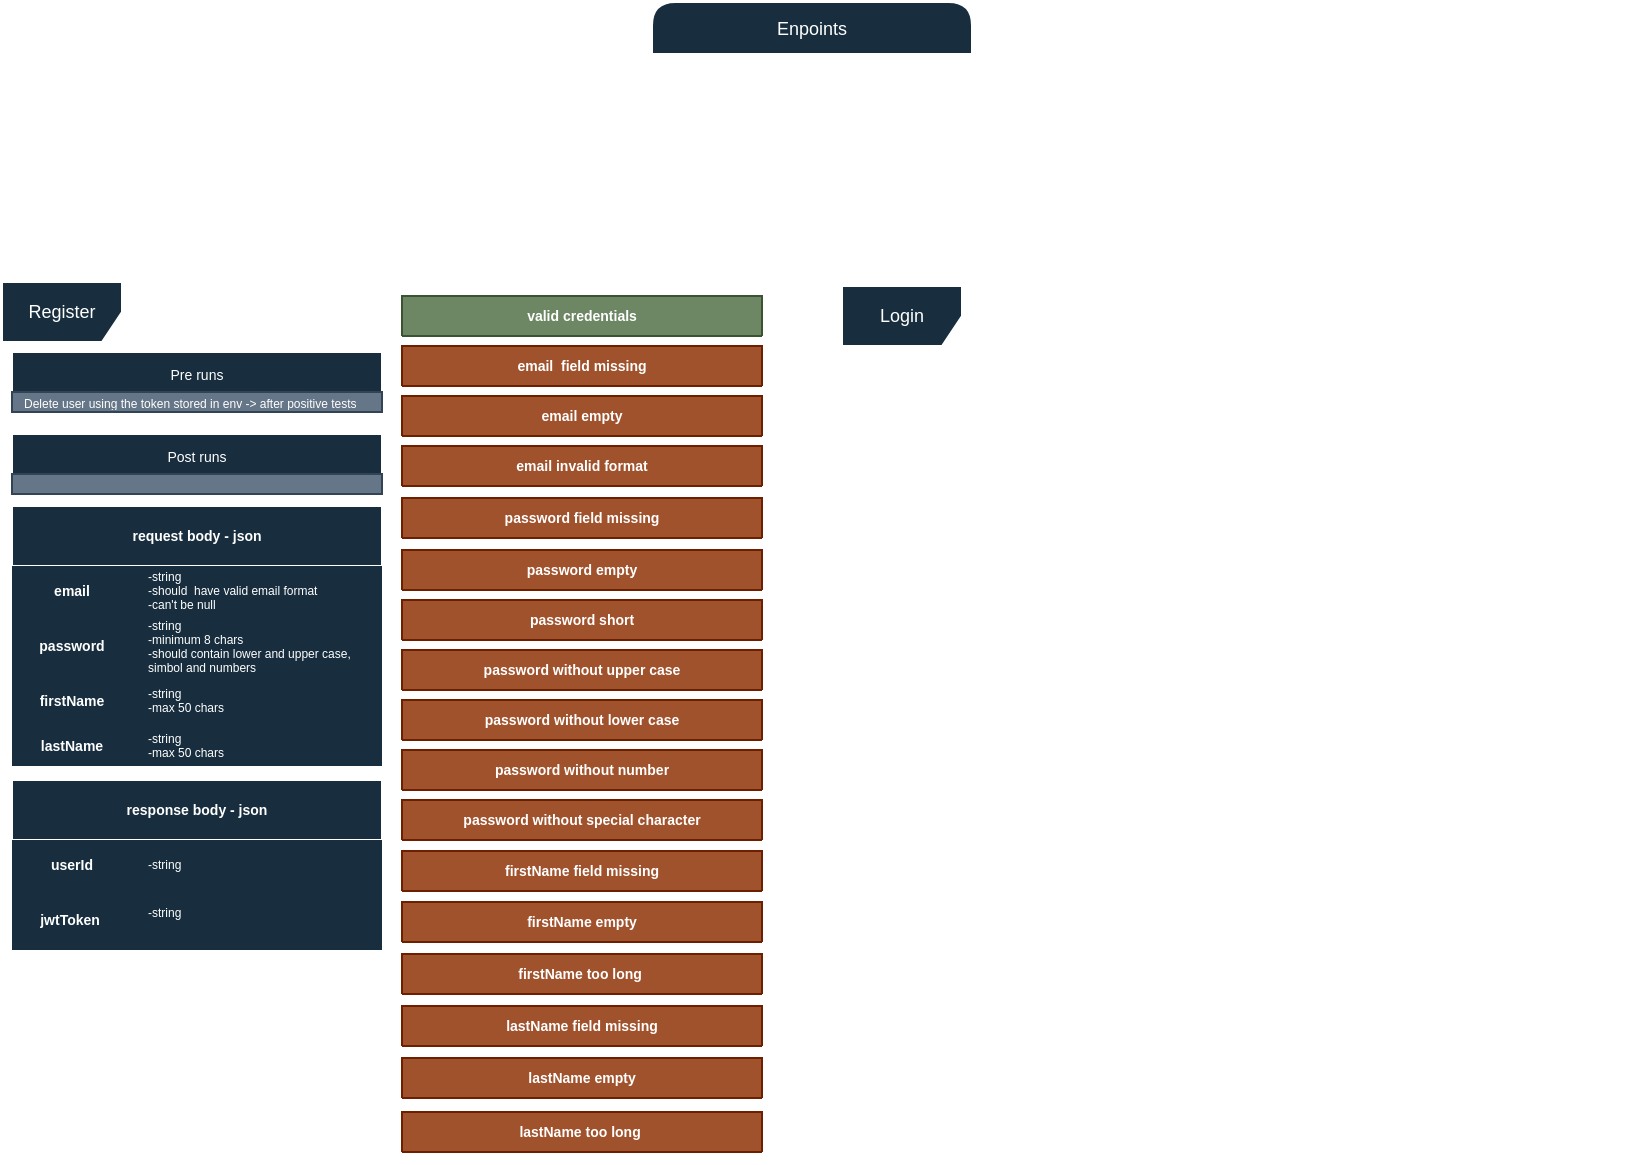 <mxfile version="20.8.23" type="github">
  <diagram name="Page-1" id="sfZLxv_3EZcdbA1Q-Eus">
    <mxGraphModel dx="1078" dy="1551" grid="1" gridSize="10" guides="1" tooltips="1" connect="1" arrows="1" fold="1" page="1" pageScale="1" pageWidth="850" pageHeight="1100" background="none" math="0" shadow="0">
      <root>
        <mxCell id="0" />
        <mxCell id="1" parent="0" />
        <mxCell id="djs5biteb5SUMcrxbuzb-57" value="Register" style="shape=umlFrame;whiteSpace=wrap;html=1;pointerEvents=0;fontSize=9;labelBackgroundColor=none;fillColor=#182E3E;strokeColor=#FFFFFF;fontColor=#FFFFFF;rounded=1;" vertex="1" parent="1">
          <mxGeometry x="20" y="-950" width="390" height="440" as="geometry" />
        </mxCell>
        <mxCell id="djs5biteb5SUMcrxbuzb-297" value="lastName too long " style="shape=table;startSize=20;container=1;collapsible=1;childLayout=tableLayout;fixedRows=1;rowLines=0;fontStyle=1;align=center;resizeLast=1;fontSize=7;labelBackgroundColor=none;fillColor=#a0522d;strokeColor=#6D1F00;rounded=0;shadow=0;fillStyle=auto;fontColor=#ffffff;" vertex="1" collapsed="1" parent="1">
          <mxGeometry x="220" y="-535" width="180" height="20" as="geometry">
            <mxRectangle x="220" y="-535" width="180" height="70" as="alternateBounds" />
          </mxGeometry>
        </mxCell>
        <mxCell id="djs5biteb5SUMcrxbuzb-298" value="" style="shape=tableRow;horizontal=0;startSize=0;swimlaneHead=0;swimlaneBody=0;fillColor=none;collapsible=0;dropTarget=0;points=[[0,0.5],[1,0.5]];portConstraint=eastwest;top=0;left=0;right=0;bottom=1;fontSize=9;labelBackgroundColor=none;strokeColor=#FFFFFF;fontColor=#FFFFFF;rounded=1;" vertex="1" parent="djs5biteb5SUMcrxbuzb-297">
          <mxGeometry y="20" width="180" height="20" as="geometry" />
        </mxCell>
        <mxCell id="djs5biteb5SUMcrxbuzb-299" value="pre-requierments" style="shape=partialRectangle;connectable=0;fillColor=#182E3E;top=0;left=0;bottom=0;right=0;fontStyle=5;overflow=hidden;fontSize=7;labelBackgroundColor=none;strokeColor=#FFFFFF;fontColor=#FFFFFF;rounded=1;fillStyle=auto;" vertex="1" parent="djs5biteb5SUMcrxbuzb-298">
          <mxGeometry width="90" height="20" as="geometry">
            <mxRectangle width="90" height="20" as="alternateBounds" />
          </mxGeometry>
        </mxCell>
        <mxCell id="djs5biteb5SUMcrxbuzb-300" value="tests" style="shape=partialRectangle;connectable=0;fillColor=#182E3E;top=0;left=0;bottom=0;right=0;align=center;spacingLeft=6;fontStyle=5;overflow=hidden;fontSize=7;labelBackgroundColor=none;strokeColor=#FFFFFF;fontColor=#FFFFFF;rounded=1;fillStyle=auto;" vertex="1" parent="djs5biteb5SUMcrxbuzb-298">
          <mxGeometry x="90" width="90" height="20" as="geometry">
            <mxRectangle width="90" height="20" as="alternateBounds" />
          </mxGeometry>
        </mxCell>
        <mxCell id="djs5biteb5SUMcrxbuzb-301" value="" style="shape=tableRow;horizontal=0;startSize=0;swimlaneHead=0;swimlaneBody=0;fillColor=none;collapsible=0;dropTarget=0;points=[[0,0.5],[1,0.5]];portConstraint=eastwest;top=0;left=0;right=0;bottom=0;fontSize=9;labelBackgroundColor=none;strokeColor=#FFFFFF;fontColor=#FFFFFF;rounded=0;" vertex="1" parent="djs5biteb5SUMcrxbuzb-297">
          <mxGeometry y="40" width="180" height="30" as="geometry" />
        </mxCell>
        <mxCell id="djs5biteb5SUMcrxbuzb-302" value="-use random credentials&#xa;-lastName longer than 50" style="shape=partialRectangle;connectable=0;fillColor=#182E3E;top=0;left=0;bottom=0;right=0;editable=1;overflow=hidden;fontSize=6;labelBackgroundColor=none;strokeColor=#FFFFFF;fontColor=#FFFFFF;rounded=1;fillStyle=auto;align=left;" vertex="1" parent="djs5biteb5SUMcrxbuzb-301">
          <mxGeometry width="90" height="30" as="geometry">
            <mxRectangle width="90" height="30" as="alternateBounds" />
          </mxGeometry>
        </mxCell>
        <mxCell id="djs5biteb5SUMcrxbuzb-303" value="-resp code == 400&#xa;-json.type == &quot;LastName.&#xa;TooLong&quot;" style="shape=partialRectangle;connectable=0;fillColor=#182E3E;top=0;left=0;bottom=0;right=0;align=left;spacingLeft=6;overflow=hidden;fontSize=6;labelBackgroundColor=none;strokeColor=#FFFFFF;fontColor=#FFFFFF;rounded=1;fillStyle=auto;" vertex="1" parent="djs5biteb5SUMcrxbuzb-301">
          <mxGeometry x="90" width="90" height="30" as="geometry">
            <mxRectangle width="90" height="30" as="alternateBounds" />
          </mxGeometry>
        </mxCell>
        <mxCell id="djs5biteb5SUMcrxbuzb-283" value="lastName empty" style="shape=table;startSize=20;container=1;collapsible=1;childLayout=tableLayout;fixedRows=1;rowLines=0;fontStyle=1;align=center;resizeLast=1;fontSize=7;labelBackgroundColor=none;fillColor=#a0522d;strokeColor=#6D1F00;rounded=0;shadow=0;fillStyle=auto;fontColor=#ffffff;" vertex="1" collapsed="1" parent="1">
          <mxGeometry x="220" y="-562" width="180" height="20" as="geometry">
            <mxRectangle x="220" y="-562" width="180" height="70" as="alternateBounds" />
          </mxGeometry>
        </mxCell>
        <mxCell id="djs5biteb5SUMcrxbuzb-284" value="" style="shape=tableRow;horizontal=0;startSize=0;swimlaneHead=0;swimlaneBody=0;fillColor=none;collapsible=0;dropTarget=0;points=[[0,0.5],[1,0.5]];portConstraint=eastwest;top=0;left=0;right=0;bottom=1;fontSize=9;labelBackgroundColor=none;strokeColor=#FFFFFF;fontColor=#FFFFFF;rounded=1;" vertex="1" parent="djs5biteb5SUMcrxbuzb-283">
          <mxGeometry y="20" width="180" height="20" as="geometry" />
        </mxCell>
        <mxCell id="djs5biteb5SUMcrxbuzb-285" value="pre-requierments" style="shape=partialRectangle;connectable=0;fillColor=#182E3E;top=0;left=0;bottom=0;right=0;fontStyle=5;overflow=hidden;fontSize=7;labelBackgroundColor=none;strokeColor=#FFFFFF;fontColor=#FFFFFF;rounded=1;fillStyle=auto;" vertex="1" parent="djs5biteb5SUMcrxbuzb-284">
          <mxGeometry width="90" height="20" as="geometry">
            <mxRectangle width="90" height="20" as="alternateBounds" />
          </mxGeometry>
        </mxCell>
        <mxCell id="djs5biteb5SUMcrxbuzb-286" value="tests" style="shape=partialRectangle;connectable=0;fillColor=#182E3E;top=0;left=0;bottom=0;right=0;align=center;spacingLeft=6;fontStyle=5;overflow=hidden;fontSize=7;labelBackgroundColor=none;strokeColor=#FFFFFF;fontColor=#FFFFFF;rounded=1;fillStyle=auto;" vertex="1" parent="djs5biteb5SUMcrxbuzb-284">
          <mxGeometry x="90" width="90" height="20" as="geometry">
            <mxRectangle width="90" height="20" as="alternateBounds" />
          </mxGeometry>
        </mxCell>
        <mxCell id="djs5biteb5SUMcrxbuzb-287" value="" style="shape=tableRow;horizontal=0;startSize=0;swimlaneHead=0;swimlaneBody=0;fillColor=none;collapsible=0;dropTarget=0;points=[[0,0.5],[1,0.5]];portConstraint=eastwest;top=0;left=0;right=0;bottom=0;fontSize=9;labelBackgroundColor=none;strokeColor=#FFFFFF;fontColor=#FFFFFF;rounded=0;" vertex="1" parent="djs5biteb5SUMcrxbuzb-283">
          <mxGeometry y="40" width="180" height="30" as="geometry" />
        </mxCell>
        <mxCell id="djs5biteb5SUMcrxbuzb-288" value="-use random credentials&#xa;-lastName empty" style="shape=partialRectangle;connectable=0;fillColor=#182E3E;top=0;left=0;bottom=0;right=0;editable=1;overflow=hidden;fontSize=6;labelBackgroundColor=none;strokeColor=#FFFFFF;fontColor=#FFFFFF;rounded=1;fillStyle=auto;align=left;" vertex="1" parent="djs5biteb5SUMcrxbuzb-287">
          <mxGeometry width="90" height="30" as="geometry">
            <mxRectangle width="90" height="30" as="alternateBounds" />
          </mxGeometry>
        </mxCell>
        <mxCell id="djs5biteb5SUMcrxbuzb-289" value="-resp code == 400&#xa;-json.type == &quot;LastName.&#xa;Empty&quot;" style="shape=partialRectangle;connectable=0;fillColor=#182E3E;top=0;left=0;bottom=0;right=0;align=left;spacingLeft=6;overflow=hidden;fontSize=6;labelBackgroundColor=none;strokeColor=#FFFFFF;fontColor=#FFFFFF;rounded=1;fillStyle=auto;" vertex="1" parent="djs5biteb5SUMcrxbuzb-287">
          <mxGeometry x="90" width="90" height="30" as="geometry">
            <mxRectangle width="90" height="30" as="alternateBounds" />
          </mxGeometry>
        </mxCell>
        <mxCell id="djs5biteb5SUMcrxbuzb-354" value="lastName field missing" style="shape=table;startSize=20;container=1;collapsible=1;childLayout=tableLayout;fixedRows=1;rowLines=0;fontStyle=1;align=center;resizeLast=1;fontSize=7;labelBackgroundColor=none;fillColor=#a0522d;strokeColor=#6D1F00;rounded=0;shadow=0;fillStyle=auto;fontColor=#ffffff;" vertex="1" collapsed="1" parent="1">
          <mxGeometry x="220" y="-588" width="180" height="20" as="geometry">
            <mxRectangle x="220" y="-588" width="180" height="70" as="alternateBounds" />
          </mxGeometry>
        </mxCell>
        <mxCell id="djs5biteb5SUMcrxbuzb-355" value="" style="shape=tableRow;horizontal=0;startSize=0;swimlaneHead=0;swimlaneBody=0;fillColor=none;collapsible=0;dropTarget=0;points=[[0,0.5],[1,0.5]];portConstraint=eastwest;top=0;left=0;right=0;bottom=1;fontSize=9;labelBackgroundColor=none;strokeColor=#FFFFFF;fontColor=#FFFFFF;rounded=1;" vertex="1" parent="djs5biteb5SUMcrxbuzb-354">
          <mxGeometry y="20" width="180" height="20" as="geometry" />
        </mxCell>
        <mxCell id="djs5biteb5SUMcrxbuzb-356" value="pre-requierments" style="shape=partialRectangle;connectable=0;fillColor=#182E3E;top=0;left=0;bottom=0;right=0;fontStyle=5;overflow=hidden;fontSize=7;labelBackgroundColor=none;strokeColor=#FFFFFF;fontColor=#FFFFFF;rounded=1;fillStyle=auto;" vertex="1" parent="djs5biteb5SUMcrxbuzb-355">
          <mxGeometry width="90" height="20" as="geometry">
            <mxRectangle width="90" height="20" as="alternateBounds" />
          </mxGeometry>
        </mxCell>
        <mxCell id="djs5biteb5SUMcrxbuzb-357" value="tests" style="shape=partialRectangle;connectable=0;fillColor=#182E3E;top=0;left=0;bottom=0;right=0;align=center;spacingLeft=6;fontStyle=5;overflow=hidden;fontSize=7;labelBackgroundColor=none;strokeColor=#FFFFFF;fontColor=#FFFFFF;rounded=1;fillStyle=auto;" vertex="1" parent="djs5biteb5SUMcrxbuzb-355">
          <mxGeometry x="90" width="90" height="20" as="geometry">
            <mxRectangle width="90" height="20" as="alternateBounds" />
          </mxGeometry>
        </mxCell>
        <mxCell id="djs5biteb5SUMcrxbuzb-358" value="" style="shape=tableRow;horizontal=0;startSize=0;swimlaneHead=0;swimlaneBody=0;fillColor=none;collapsible=0;dropTarget=0;points=[[0,0.5],[1,0.5]];portConstraint=eastwest;top=0;left=0;right=0;bottom=0;fontSize=9;labelBackgroundColor=none;strokeColor=#FFFFFF;fontColor=#FFFFFF;rounded=0;" vertex="1" parent="djs5biteb5SUMcrxbuzb-354">
          <mxGeometry y="40" width="180" height="30" as="geometry" />
        </mxCell>
        <mxCell id="djs5biteb5SUMcrxbuzb-359" value="-use random credentials&#xa;-lastName field missing" style="shape=partialRectangle;connectable=0;fillColor=#182E3E;top=0;left=0;bottom=0;right=0;editable=1;overflow=hidden;fontSize=6;labelBackgroundColor=none;strokeColor=#FFFFFF;fontColor=#FFFFFF;rounded=1;fillStyle=auto;align=left;" vertex="1" parent="djs5biteb5SUMcrxbuzb-358">
          <mxGeometry width="90" height="30" as="geometry">
            <mxRectangle width="90" height="30" as="alternateBounds" />
          </mxGeometry>
        </mxCell>
        <mxCell id="djs5biteb5SUMcrxbuzb-360" value="-resp code == 400&#xa;-json.errors.LastName[0]&#xa;contains required" style="shape=partialRectangle;connectable=0;fillColor=#182E3E;top=0;left=0;bottom=0;right=0;align=left;spacingLeft=6;overflow=hidden;fontSize=6;labelBackgroundColor=none;strokeColor=#FFFFFF;fontColor=#FFFFFF;rounded=1;fillStyle=auto;" vertex="1" parent="djs5biteb5SUMcrxbuzb-358">
          <mxGeometry x="90" width="90" height="30" as="geometry">
            <mxRectangle width="90" height="30" as="alternateBounds" />
          </mxGeometry>
        </mxCell>
        <mxCell id="djs5biteb5SUMcrxbuzb-276" value="firstName too long " style="shape=table;startSize=20;container=1;collapsible=1;childLayout=tableLayout;fixedRows=1;rowLines=0;fontStyle=1;align=center;resizeLast=1;fontSize=7;labelBackgroundColor=none;fillColor=#a0522d;strokeColor=#6D1F00;rounded=0;shadow=0;fillStyle=auto;fontColor=#ffffff;" vertex="1" collapsed="1" parent="1">
          <mxGeometry x="220" y="-614" width="180" height="20" as="geometry">
            <mxRectangle x="220" y="-614" width="180" height="70" as="alternateBounds" />
          </mxGeometry>
        </mxCell>
        <mxCell id="djs5biteb5SUMcrxbuzb-277" value="" style="shape=tableRow;horizontal=0;startSize=0;swimlaneHead=0;swimlaneBody=0;fillColor=none;collapsible=0;dropTarget=0;points=[[0,0.5],[1,0.5]];portConstraint=eastwest;top=0;left=0;right=0;bottom=1;fontSize=9;labelBackgroundColor=none;strokeColor=#FFFFFF;fontColor=#FFFFFF;rounded=1;" vertex="1" parent="djs5biteb5SUMcrxbuzb-276">
          <mxGeometry y="20" width="180" height="20" as="geometry" />
        </mxCell>
        <mxCell id="djs5biteb5SUMcrxbuzb-278" value="pre-requierments" style="shape=partialRectangle;connectable=0;fillColor=#182E3E;top=0;left=0;bottom=0;right=0;fontStyle=5;overflow=hidden;fontSize=7;labelBackgroundColor=none;strokeColor=#FFFFFF;fontColor=#FFFFFF;rounded=1;fillStyle=auto;" vertex="1" parent="djs5biteb5SUMcrxbuzb-277">
          <mxGeometry width="90" height="20" as="geometry">
            <mxRectangle width="90" height="20" as="alternateBounds" />
          </mxGeometry>
        </mxCell>
        <mxCell id="djs5biteb5SUMcrxbuzb-279" value="tests" style="shape=partialRectangle;connectable=0;fillColor=#182E3E;top=0;left=0;bottom=0;right=0;align=center;spacingLeft=6;fontStyle=5;overflow=hidden;fontSize=7;labelBackgroundColor=none;strokeColor=#FFFFFF;fontColor=#FFFFFF;rounded=1;fillStyle=auto;" vertex="1" parent="djs5biteb5SUMcrxbuzb-277">
          <mxGeometry x="90" width="90" height="20" as="geometry">
            <mxRectangle width="90" height="20" as="alternateBounds" />
          </mxGeometry>
        </mxCell>
        <mxCell id="djs5biteb5SUMcrxbuzb-280" value="" style="shape=tableRow;horizontal=0;startSize=0;swimlaneHead=0;swimlaneBody=0;fillColor=none;collapsible=0;dropTarget=0;points=[[0,0.5],[1,0.5]];portConstraint=eastwest;top=0;left=0;right=0;bottom=0;fontSize=9;labelBackgroundColor=none;strokeColor=#FFFFFF;fontColor=#FFFFFF;rounded=0;" vertex="1" parent="djs5biteb5SUMcrxbuzb-276">
          <mxGeometry y="40" width="180" height="30" as="geometry" />
        </mxCell>
        <mxCell id="djs5biteb5SUMcrxbuzb-281" value="-use random credentials&#xa;-firstName longer than 50" style="shape=partialRectangle;connectable=0;fillColor=#182E3E;top=0;left=0;bottom=0;right=0;editable=1;overflow=hidden;fontSize=6;labelBackgroundColor=none;strokeColor=#FFFFFF;fontColor=#FFFFFF;rounded=1;fillStyle=auto;align=left;" vertex="1" parent="djs5biteb5SUMcrxbuzb-280">
          <mxGeometry width="90" height="30" as="geometry">
            <mxRectangle width="90" height="30" as="alternateBounds" />
          </mxGeometry>
        </mxCell>
        <mxCell id="djs5biteb5SUMcrxbuzb-282" value="-resp code == 400&#xa;-json.type == &quot;FirstName.&#xa;TooLong&quot;" style="shape=partialRectangle;connectable=0;fillColor=#182E3E;top=0;left=0;bottom=0;right=0;align=left;spacingLeft=6;overflow=hidden;fontSize=6;labelBackgroundColor=none;strokeColor=#FFFFFF;fontColor=#FFFFFF;rounded=1;fillStyle=auto;" vertex="1" parent="djs5biteb5SUMcrxbuzb-280">
          <mxGeometry x="90" width="90" height="30" as="geometry">
            <mxRectangle width="90" height="30" as="alternateBounds" />
          </mxGeometry>
        </mxCell>
        <mxCell id="djs5biteb5SUMcrxbuzb-290" value="firstName empty" style="shape=table;startSize=20;container=1;collapsible=1;childLayout=tableLayout;fixedRows=1;rowLines=0;fontStyle=1;align=center;resizeLast=1;fontSize=7;labelBackgroundColor=none;fillColor=#a0522d;strokeColor=#6D1F00;rounded=0;shadow=0;fillStyle=auto;fontColor=#ffffff;" vertex="1" collapsed="1" parent="1">
          <mxGeometry x="220" y="-640" width="180" height="20" as="geometry">
            <mxRectangle x="220" y="-640" width="180" height="70" as="alternateBounds" />
          </mxGeometry>
        </mxCell>
        <mxCell id="djs5biteb5SUMcrxbuzb-291" value="" style="shape=tableRow;horizontal=0;startSize=0;swimlaneHead=0;swimlaneBody=0;fillColor=none;collapsible=0;dropTarget=0;points=[[0,0.5],[1,0.5]];portConstraint=eastwest;top=0;left=0;right=0;bottom=1;fontSize=9;labelBackgroundColor=none;strokeColor=#FFFFFF;fontColor=#FFFFFF;rounded=1;" vertex="1" parent="djs5biteb5SUMcrxbuzb-290">
          <mxGeometry y="20" width="180" height="20" as="geometry" />
        </mxCell>
        <mxCell id="djs5biteb5SUMcrxbuzb-292" value="pre-requierments" style="shape=partialRectangle;connectable=0;fillColor=#182E3E;top=0;left=0;bottom=0;right=0;fontStyle=5;overflow=hidden;fontSize=7;labelBackgroundColor=none;strokeColor=#FFFFFF;fontColor=#FFFFFF;rounded=1;fillStyle=auto;" vertex="1" parent="djs5biteb5SUMcrxbuzb-291">
          <mxGeometry width="90" height="20" as="geometry">
            <mxRectangle width="90" height="20" as="alternateBounds" />
          </mxGeometry>
        </mxCell>
        <mxCell id="djs5biteb5SUMcrxbuzb-293" value="tests" style="shape=partialRectangle;connectable=0;fillColor=#182E3E;top=0;left=0;bottom=0;right=0;align=center;spacingLeft=6;fontStyle=5;overflow=hidden;fontSize=7;labelBackgroundColor=none;strokeColor=#FFFFFF;fontColor=#FFFFFF;rounded=1;fillStyle=auto;" vertex="1" parent="djs5biteb5SUMcrxbuzb-291">
          <mxGeometry x="90" width="90" height="20" as="geometry">
            <mxRectangle width="90" height="20" as="alternateBounds" />
          </mxGeometry>
        </mxCell>
        <mxCell id="djs5biteb5SUMcrxbuzb-294" value="" style="shape=tableRow;horizontal=0;startSize=0;swimlaneHead=0;swimlaneBody=0;fillColor=none;collapsible=0;dropTarget=0;points=[[0,0.5],[1,0.5]];portConstraint=eastwest;top=0;left=0;right=0;bottom=0;fontSize=9;labelBackgroundColor=none;strokeColor=#FFFFFF;fontColor=#FFFFFF;rounded=0;" vertex="1" parent="djs5biteb5SUMcrxbuzb-290">
          <mxGeometry y="40" width="180" height="30" as="geometry" />
        </mxCell>
        <mxCell id="djs5biteb5SUMcrxbuzb-295" value="-use random credentials&#xa;-firstName empty" style="shape=partialRectangle;connectable=0;fillColor=#182E3E;top=0;left=0;bottom=0;right=0;editable=1;overflow=hidden;fontSize=6;labelBackgroundColor=none;strokeColor=#FFFFFF;fontColor=#FFFFFF;rounded=1;fillStyle=auto;align=left;" vertex="1" parent="djs5biteb5SUMcrxbuzb-294">
          <mxGeometry width="90" height="30" as="geometry">
            <mxRectangle width="90" height="30" as="alternateBounds" />
          </mxGeometry>
        </mxCell>
        <mxCell id="djs5biteb5SUMcrxbuzb-296" value="-resp code == 400&#xa;-json.type == &quot;FirstName.&#xa;Empty&quot;" style="shape=partialRectangle;connectable=0;fillColor=#182E3E;top=0;left=0;bottom=0;right=0;align=left;spacingLeft=6;overflow=hidden;fontSize=6;labelBackgroundColor=none;strokeColor=#FFFFFF;fontColor=#FFFFFF;rounded=1;fillStyle=auto;" vertex="1" parent="djs5biteb5SUMcrxbuzb-294">
          <mxGeometry x="90" width="90" height="30" as="geometry">
            <mxRectangle width="90" height="30" as="alternateBounds" />
          </mxGeometry>
        </mxCell>
        <mxCell id="djs5biteb5SUMcrxbuzb-347" value="firstName field missing" style="shape=table;startSize=20;container=1;collapsible=1;childLayout=tableLayout;fixedRows=1;rowLines=0;fontStyle=1;align=center;resizeLast=1;fontSize=7;labelBackgroundColor=none;fillColor=#a0522d;strokeColor=#6D1F00;rounded=0;shadow=0;fillStyle=auto;fontColor=#ffffff;" vertex="1" collapsed="1" parent="1">
          <mxGeometry x="220" y="-665.5" width="180" height="20" as="geometry">
            <mxRectangle x="220" y="-665.5" width="180" height="70" as="alternateBounds" />
          </mxGeometry>
        </mxCell>
        <mxCell id="djs5biteb5SUMcrxbuzb-348" value="" style="shape=tableRow;horizontal=0;startSize=0;swimlaneHead=0;swimlaneBody=0;fillColor=none;collapsible=0;dropTarget=0;points=[[0,0.5],[1,0.5]];portConstraint=eastwest;top=0;left=0;right=0;bottom=1;fontSize=9;labelBackgroundColor=none;strokeColor=#FFFFFF;fontColor=#FFFFFF;rounded=1;" vertex="1" parent="djs5biteb5SUMcrxbuzb-347">
          <mxGeometry y="20" width="180" height="20" as="geometry" />
        </mxCell>
        <mxCell id="djs5biteb5SUMcrxbuzb-349" value="pre-requierments" style="shape=partialRectangle;connectable=0;fillColor=#182E3E;top=0;left=0;bottom=0;right=0;fontStyle=5;overflow=hidden;fontSize=7;labelBackgroundColor=none;strokeColor=#FFFFFF;fontColor=#FFFFFF;rounded=1;fillStyle=auto;" vertex="1" parent="djs5biteb5SUMcrxbuzb-348">
          <mxGeometry width="90" height="20" as="geometry">
            <mxRectangle width="90" height="20" as="alternateBounds" />
          </mxGeometry>
        </mxCell>
        <mxCell id="djs5biteb5SUMcrxbuzb-350" value="tests" style="shape=partialRectangle;connectable=0;fillColor=#182E3E;top=0;left=0;bottom=0;right=0;align=center;spacingLeft=6;fontStyle=5;overflow=hidden;fontSize=7;labelBackgroundColor=none;strokeColor=#FFFFFF;fontColor=#FFFFFF;rounded=1;fillStyle=auto;" vertex="1" parent="djs5biteb5SUMcrxbuzb-348">
          <mxGeometry x="90" width="90" height="20" as="geometry">
            <mxRectangle width="90" height="20" as="alternateBounds" />
          </mxGeometry>
        </mxCell>
        <mxCell id="djs5biteb5SUMcrxbuzb-351" value="" style="shape=tableRow;horizontal=0;startSize=0;swimlaneHead=0;swimlaneBody=0;fillColor=none;collapsible=0;dropTarget=0;points=[[0,0.5],[1,0.5]];portConstraint=eastwest;top=0;left=0;right=0;bottom=0;fontSize=9;labelBackgroundColor=none;strokeColor=#FFFFFF;fontColor=#FFFFFF;rounded=0;" vertex="1" parent="djs5biteb5SUMcrxbuzb-347">
          <mxGeometry y="40" width="180" height="30" as="geometry" />
        </mxCell>
        <mxCell id="djs5biteb5SUMcrxbuzb-352" value="-use random credentials&#xa;-firstName field missing" style="shape=partialRectangle;connectable=0;fillColor=#182E3E;top=0;left=0;bottom=0;right=0;editable=1;overflow=hidden;fontSize=6;labelBackgroundColor=none;strokeColor=#FFFFFF;fontColor=#FFFFFF;rounded=1;fillStyle=auto;align=left;" vertex="1" parent="djs5biteb5SUMcrxbuzb-351">
          <mxGeometry width="90" height="30" as="geometry">
            <mxRectangle width="90" height="30" as="alternateBounds" />
          </mxGeometry>
        </mxCell>
        <mxCell id="djs5biteb5SUMcrxbuzb-353" value="-resp code == 400&#xa;-json.errors.FirstName[0]&#xa;contains required" style="shape=partialRectangle;connectable=0;fillColor=#182E3E;top=0;left=0;bottom=0;right=0;align=left;spacingLeft=6;overflow=hidden;fontSize=6;labelBackgroundColor=none;strokeColor=#FFFFFF;fontColor=#FFFFFF;rounded=1;fillStyle=auto;" vertex="1" parent="djs5biteb5SUMcrxbuzb-351">
          <mxGeometry x="90" width="90" height="30" as="geometry">
            <mxRectangle width="90" height="30" as="alternateBounds" />
          </mxGeometry>
        </mxCell>
        <mxCell id="djs5biteb5SUMcrxbuzb-269" value="password without special character" style="shape=table;startSize=20;container=1;collapsible=1;childLayout=tableLayout;fixedRows=1;rowLines=0;fontStyle=1;align=center;resizeLast=1;fontSize=7;labelBackgroundColor=none;fillColor=#a0522d;strokeColor=#6D1F00;rounded=0;shadow=0;fillStyle=auto;fontColor=#ffffff;" vertex="1" collapsed="1" parent="1">
          <mxGeometry x="220" y="-691" width="180" height="20" as="geometry">
            <mxRectangle x="220" y="-691" width="180" height="70" as="alternateBounds" />
          </mxGeometry>
        </mxCell>
        <mxCell id="djs5biteb5SUMcrxbuzb-270" value="" style="shape=tableRow;horizontal=0;startSize=0;swimlaneHead=0;swimlaneBody=0;fillColor=none;collapsible=0;dropTarget=0;points=[[0,0.5],[1,0.5]];portConstraint=eastwest;top=0;left=0;right=0;bottom=1;fontSize=9;labelBackgroundColor=none;strokeColor=#FFFFFF;fontColor=#FFFFFF;rounded=1;" vertex="1" parent="djs5biteb5SUMcrxbuzb-269">
          <mxGeometry y="20" width="180" height="20" as="geometry" />
        </mxCell>
        <mxCell id="djs5biteb5SUMcrxbuzb-271" value="pre-requierments" style="shape=partialRectangle;connectable=0;fillColor=#182E3E;top=0;left=0;bottom=0;right=0;fontStyle=5;overflow=hidden;fontSize=7;labelBackgroundColor=none;strokeColor=#FFFFFF;fontColor=#FFFFFF;rounded=1;fillStyle=auto;" vertex="1" parent="djs5biteb5SUMcrxbuzb-270">
          <mxGeometry width="90" height="20" as="geometry">
            <mxRectangle width="90" height="20" as="alternateBounds" />
          </mxGeometry>
        </mxCell>
        <mxCell id="djs5biteb5SUMcrxbuzb-272" value="tests" style="shape=partialRectangle;connectable=0;fillColor=#182E3E;top=0;left=0;bottom=0;right=0;align=center;spacingLeft=6;fontStyle=5;overflow=hidden;fontSize=7;labelBackgroundColor=none;strokeColor=#FFFFFF;fontColor=#FFFFFF;rounded=1;fillStyle=auto;" vertex="1" parent="djs5biteb5SUMcrxbuzb-270">
          <mxGeometry x="90" width="90" height="20" as="geometry">
            <mxRectangle width="90" height="20" as="alternateBounds" />
          </mxGeometry>
        </mxCell>
        <mxCell id="djs5biteb5SUMcrxbuzb-273" value="" style="shape=tableRow;horizontal=0;startSize=0;swimlaneHead=0;swimlaneBody=0;fillColor=none;collapsible=0;dropTarget=0;points=[[0,0.5],[1,0.5]];portConstraint=eastwest;top=0;left=0;right=0;bottom=0;fontSize=9;labelBackgroundColor=none;strokeColor=#FFFFFF;fontColor=#FFFFFF;rounded=0;" vertex="1" parent="djs5biteb5SUMcrxbuzb-269">
          <mxGeometry y="40" width="180" height="30" as="geometry" />
        </mxCell>
        <mxCell id="djs5biteb5SUMcrxbuzb-274" value="-use random credentials&#xa;-use invalid password" style="shape=partialRectangle;connectable=0;fillColor=#182E3E;top=0;left=0;bottom=0;right=0;editable=1;overflow=hidden;fontSize=6;labelBackgroundColor=none;strokeColor=#FFFFFF;fontColor=#FFFFFF;rounded=1;fillStyle=auto;align=left;" vertex="1" parent="djs5biteb5SUMcrxbuzb-273">
          <mxGeometry width="90" height="30" as="geometry">
            <mxRectangle width="90" height="30" as="alternateBounds" />
          </mxGeometry>
        </mxCell>
        <mxCell id="djs5biteb5SUMcrxbuzb-275" value="-resp code == 400&#xa;-json.type == &quot;Password.&#xa;SpecialCharacter&quot;" style="shape=partialRectangle;connectable=0;fillColor=#182E3E;top=0;left=0;bottom=0;right=0;align=left;spacingLeft=6;overflow=hidden;fontSize=6;labelBackgroundColor=none;strokeColor=#FFFFFF;fontColor=#FFFFFF;rounded=1;fillStyle=auto;" vertex="1" parent="djs5biteb5SUMcrxbuzb-273">
          <mxGeometry x="90" width="90" height="30" as="geometry">
            <mxRectangle width="90" height="30" as="alternateBounds" />
          </mxGeometry>
        </mxCell>
        <mxCell id="djs5biteb5SUMcrxbuzb-262" value="password without number" style="shape=table;startSize=20;container=1;collapsible=1;childLayout=tableLayout;fixedRows=1;rowLines=0;fontStyle=1;align=center;resizeLast=1;fontSize=7;labelBackgroundColor=none;fillColor=#a0522d;strokeColor=#6D1F00;rounded=0;shadow=0;fillStyle=auto;fontColor=#ffffff;" vertex="1" collapsed="1" parent="1">
          <mxGeometry x="220" y="-716" width="180" height="20" as="geometry">
            <mxRectangle x="440" y="-1000" width="180" height="70" as="alternateBounds" />
          </mxGeometry>
        </mxCell>
        <mxCell id="djs5biteb5SUMcrxbuzb-263" value="" style="shape=tableRow;horizontal=0;startSize=0;swimlaneHead=0;swimlaneBody=0;fillColor=none;collapsible=0;dropTarget=0;points=[[0,0.5],[1,0.5]];portConstraint=eastwest;top=0;left=0;right=0;bottom=1;fontSize=9;labelBackgroundColor=none;strokeColor=#FFFFFF;fontColor=#FFFFFF;rounded=1;" vertex="1" parent="djs5biteb5SUMcrxbuzb-262">
          <mxGeometry y="20" width="180" height="20" as="geometry" />
        </mxCell>
        <mxCell id="djs5biteb5SUMcrxbuzb-264" value="pre-requierments" style="shape=partialRectangle;connectable=0;fillColor=#182E3E;top=0;left=0;bottom=0;right=0;fontStyle=5;overflow=hidden;fontSize=7;labelBackgroundColor=none;strokeColor=#FFFFFF;fontColor=#FFFFFF;rounded=1;fillStyle=auto;" vertex="1" parent="djs5biteb5SUMcrxbuzb-263">
          <mxGeometry width="90" height="20" as="geometry">
            <mxRectangle width="90" height="20" as="alternateBounds" />
          </mxGeometry>
        </mxCell>
        <mxCell id="djs5biteb5SUMcrxbuzb-265" value="tests" style="shape=partialRectangle;connectable=0;fillColor=#182E3E;top=0;left=0;bottom=0;right=0;align=center;spacingLeft=6;fontStyle=5;overflow=hidden;fontSize=7;labelBackgroundColor=none;strokeColor=#FFFFFF;fontColor=#FFFFFF;rounded=1;fillStyle=auto;" vertex="1" parent="djs5biteb5SUMcrxbuzb-263">
          <mxGeometry x="90" width="90" height="20" as="geometry">
            <mxRectangle width="90" height="20" as="alternateBounds" />
          </mxGeometry>
        </mxCell>
        <mxCell id="djs5biteb5SUMcrxbuzb-266" value="" style="shape=tableRow;horizontal=0;startSize=0;swimlaneHead=0;swimlaneBody=0;fillColor=none;collapsible=0;dropTarget=0;points=[[0,0.5],[1,0.5]];portConstraint=eastwest;top=0;left=0;right=0;bottom=0;fontSize=9;labelBackgroundColor=none;strokeColor=#FFFFFF;fontColor=#FFFFFF;rounded=0;" vertex="1" parent="djs5biteb5SUMcrxbuzb-262">
          <mxGeometry y="40" width="180" height="30" as="geometry" />
        </mxCell>
        <mxCell id="djs5biteb5SUMcrxbuzb-267" value="-use random credentials&#xa;-use invalid password" style="shape=partialRectangle;connectable=0;fillColor=#182E3E;top=0;left=0;bottom=0;right=0;editable=1;overflow=hidden;fontSize=6;labelBackgroundColor=none;strokeColor=#FFFFFF;fontColor=#FFFFFF;rounded=1;fillStyle=auto;align=left;" vertex="1" parent="djs5biteb5SUMcrxbuzb-266">
          <mxGeometry width="90" height="30" as="geometry">
            <mxRectangle width="90" height="30" as="alternateBounds" />
          </mxGeometry>
        </mxCell>
        <mxCell id="djs5biteb5SUMcrxbuzb-268" value="-resp code == 400&#xa;-json.type == &quot;Password.&#xa;Number&quot;" style="shape=partialRectangle;connectable=0;fillColor=#182E3E;top=0;left=0;bottom=0;right=0;align=left;spacingLeft=6;overflow=hidden;fontSize=6;labelBackgroundColor=none;strokeColor=#FFFFFF;fontColor=#FFFFFF;rounded=1;fillStyle=auto;" vertex="1" parent="djs5biteb5SUMcrxbuzb-266">
          <mxGeometry x="90" width="90" height="30" as="geometry">
            <mxRectangle width="90" height="30" as="alternateBounds" />
          </mxGeometry>
        </mxCell>
        <mxCell id="djs5biteb5SUMcrxbuzb-255" value="password without lower case" style="shape=table;startSize=20;container=1;collapsible=1;childLayout=tableLayout;fixedRows=1;rowLines=0;fontStyle=1;align=center;resizeLast=1;fontSize=7;labelBackgroundColor=none;fillColor=#a0522d;strokeColor=#6D1F00;rounded=0;shadow=0;fillStyle=auto;fontColor=#ffffff;" vertex="1" collapsed="1" parent="1">
          <mxGeometry x="220" y="-741" width="180" height="20" as="geometry">
            <mxRectangle x="440" y="-1025" width="180" height="70" as="alternateBounds" />
          </mxGeometry>
        </mxCell>
        <mxCell id="djs5biteb5SUMcrxbuzb-256" value="" style="shape=tableRow;horizontal=0;startSize=0;swimlaneHead=0;swimlaneBody=0;fillColor=none;collapsible=0;dropTarget=0;points=[[0,0.5],[1,0.5]];portConstraint=eastwest;top=0;left=0;right=0;bottom=1;fontSize=9;labelBackgroundColor=none;strokeColor=#FFFFFF;fontColor=#FFFFFF;rounded=1;" vertex="1" parent="djs5biteb5SUMcrxbuzb-255">
          <mxGeometry y="20" width="180" height="20" as="geometry" />
        </mxCell>
        <mxCell id="djs5biteb5SUMcrxbuzb-257" value="pre-requierments" style="shape=partialRectangle;connectable=0;fillColor=#182E3E;top=0;left=0;bottom=0;right=0;fontStyle=5;overflow=hidden;fontSize=7;labelBackgroundColor=none;strokeColor=#FFFFFF;fontColor=#FFFFFF;rounded=1;fillStyle=auto;" vertex="1" parent="djs5biteb5SUMcrxbuzb-256">
          <mxGeometry width="90" height="20" as="geometry">
            <mxRectangle width="90" height="20" as="alternateBounds" />
          </mxGeometry>
        </mxCell>
        <mxCell id="djs5biteb5SUMcrxbuzb-258" value="tests" style="shape=partialRectangle;connectable=0;fillColor=#182E3E;top=0;left=0;bottom=0;right=0;align=center;spacingLeft=6;fontStyle=5;overflow=hidden;fontSize=7;labelBackgroundColor=none;strokeColor=#FFFFFF;fontColor=#FFFFFF;rounded=1;fillStyle=auto;" vertex="1" parent="djs5biteb5SUMcrxbuzb-256">
          <mxGeometry x="90" width="90" height="20" as="geometry">
            <mxRectangle width="90" height="20" as="alternateBounds" />
          </mxGeometry>
        </mxCell>
        <mxCell id="djs5biteb5SUMcrxbuzb-259" value="" style="shape=tableRow;horizontal=0;startSize=0;swimlaneHead=0;swimlaneBody=0;fillColor=none;collapsible=0;dropTarget=0;points=[[0,0.5],[1,0.5]];portConstraint=eastwest;top=0;left=0;right=0;bottom=0;fontSize=9;labelBackgroundColor=none;strokeColor=#FFFFFF;fontColor=#FFFFFF;rounded=0;" vertex="1" parent="djs5biteb5SUMcrxbuzb-255">
          <mxGeometry y="40" width="180" height="30" as="geometry" />
        </mxCell>
        <mxCell id="djs5biteb5SUMcrxbuzb-260" value="-use random credentials&#xa;-use invalid password" style="shape=partialRectangle;connectable=0;fillColor=#182E3E;top=0;left=0;bottom=0;right=0;editable=1;overflow=hidden;fontSize=6;labelBackgroundColor=none;strokeColor=#FFFFFF;fontColor=#FFFFFF;rounded=1;fillStyle=auto;align=left;" vertex="1" parent="djs5biteb5SUMcrxbuzb-259">
          <mxGeometry width="90" height="30" as="geometry">
            <mxRectangle width="90" height="30" as="alternateBounds" />
          </mxGeometry>
        </mxCell>
        <mxCell id="djs5biteb5SUMcrxbuzb-261" value="-resp code == 400&#xa;-json.type == &quot;Password.&#xa;LowerCase&quot;" style="shape=partialRectangle;connectable=0;fillColor=#182E3E;top=0;left=0;bottom=0;right=0;align=left;spacingLeft=6;overflow=hidden;fontSize=6;labelBackgroundColor=none;strokeColor=#FFFFFF;fontColor=#FFFFFF;rounded=1;fillStyle=auto;" vertex="1" parent="djs5biteb5SUMcrxbuzb-259">
          <mxGeometry x="90" width="90" height="30" as="geometry">
            <mxRectangle width="90" height="30" as="alternateBounds" />
          </mxGeometry>
        </mxCell>
        <mxCell id="djs5biteb5SUMcrxbuzb-234" value="password without upper case" style="shape=table;startSize=20;container=1;collapsible=1;childLayout=tableLayout;fixedRows=1;rowLines=0;fontStyle=1;align=center;resizeLast=1;fontSize=7;labelBackgroundColor=none;fillColor=#a0522d;strokeColor=#6D1F00;rounded=0;shadow=0;fillStyle=auto;fontColor=#ffffff;" vertex="1" collapsed="1" parent="1">
          <mxGeometry x="220" y="-766" width="180" height="20" as="geometry">
            <mxRectangle x="440" y="-992" width="180" height="70" as="alternateBounds" />
          </mxGeometry>
        </mxCell>
        <mxCell id="djs5biteb5SUMcrxbuzb-235" value="" style="shape=tableRow;horizontal=0;startSize=0;swimlaneHead=0;swimlaneBody=0;fillColor=none;collapsible=0;dropTarget=0;points=[[0,0.5],[1,0.5]];portConstraint=eastwest;top=0;left=0;right=0;bottom=1;fontSize=9;labelBackgroundColor=none;strokeColor=#FFFFFF;fontColor=#FFFFFF;rounded=1;" vertex="1" parent="djs5biteb5SUMcrxbuzb-234">
          <mxGeometry y="20" width="180" height="20" as="geometry" />
        </mxCell>
        <mxCell id="djs5biteb5SUMcrxbuzb-236" value="pre-requierments" style="shape=partialRectangle;connectable=0;fillColor=#182E3E;top=0;left=0;bottom=0;right=0;fontStyle=5;overflow=hidden;fontSize=7;labelBackgroundColor=none;strokeColor=#FFFFFF;fontColor=#FFFFFF;rounded=1;fillStyle=auto;" vertex="1" parent="djs5biteb5SUMcrxbuzb-235">
          <mxGeometry width="90" height="20" as="geometry">
            <mxRectangle width="90" height="20" as="alternateBounds" />
          </mxGeometry>
        </mxCell>
        <mxCell id="djs5biteb5SUMcrxbuzb-237" value="tests" style="shape=partialRectangle;connectable=0;fillColor=#182E3E;top=0;left=0;bottom=0;right=0;align=center;spacingLeft=6;fontStyle=5;overflow=hidden;fontSize=7;labelBackgroundColor=none;strokeColor=#FFFFFF;fontColor=#FFFFFF;rounded=1;fillStyle=auto;" vertex="1" parent="djs5biteb5SUMcrxbuzb-235">
          <mxGeometry x="90" width="90" height="20" as="geometry">
            <mxRectangle width="90" height="20" as="alternateBounds" />
          </mxGeometry>
        </mxCell>
        <mxCell id="djs5biteb5SUMcrxbuzb-238" value="" style="shape=tableRow;horizontal=0;startSize=0;swimlaneHead=0;swimlaneBody=0;fillColor=none;collapsible=0;dropTarget=0;points=[[0,0.5],[1,0.5]];portConstraint=eastwest;top=0;left=0;right=0;bottom=0;fontSize=9;labelBackgroundColor=none;strokeColor=#FFFFFF;fontColor=#FFFFFF;rounded=0;" vertex="1" parent="djs5biteb5SUMcrxbuzb-234">
          <mxGeometry y="40" width="180" height="30" as="geometry" />
        </mxCell>
        <mxCell id="djs5biteb5SUMcrxbuzb-239" value="-use random credentials&#xa;-use invalid password" style="shape=partialRectangle;connectable=0;fillColor=#182E3E;top=0;left=0;bottom=0;right=0;editable=1;overflow=hidden;fontSize=6;labelBackgroundColor=none;strokeColor=#FFFFFF;fontColor=#FFFFFF;rounded=1;fillStyle=auto;align=left;" vertex="1" parent="djs5biteb5SUMcrxbuzb-238">
          <mxGeometry width="90" height="30" as="geometry">
            <mxRectangle width="90" height="30" as="alternateBounds" />
          </mxGeometry>
        </mxCell>
        <mxCell id="djs5biteb5SUMcrxbuzb-240" value="-resp code == 400&#xa;-json.type == &quot;Password.&#xa;UpperCase&quot;" style="shape=partialRectangle;connectable=0;fillColor=#182E3E;top=0;left=0;bottom=0;right=0;align=left;spacingLeft=6;overflow=hidden;fontSize=6;labelBackgroundColor=none;strokeColor=#FFFFFF;fontColor=#FFFFFF;rounded=1;fillStyle=auto;" vertex="1" parent="djs5biteb5SUMcrxbuzb-238">
          <mxGeometry x="90" width="90" height="30" as="geometry">
            <mxRectangle width="90" height="30" as="alternateBounds" />
          </mxGeometry>
        </mxCell>
        <mxCell id="djs5biteb5SUMcrxbuzb-227" value="password short" style="shape=table;startSize=20;container=1;collapsible=1;childLayout=tableLayout;fixedRows=1;rowLines=0;fontStyle=1;align=center;resizeLast=1;fontSize=7;labelBackgroundColor=none;fillColor=#a0522d;strokeColor=#6D1F00;rounded=0;shadow=0;fillStyle=auto;fontColor=#ffffff;" vertex="1" collapsed="1" parent="1">
          <mxGeometry x="220" y="-791" width="180" height="20" as="geometry">
            <mxRectangle x="220" y="-838" width="180" height="70" as="alternateBounds" />
          </mxGeometry>
        </mxCell>
        <mxCell id="djs5biteb5SUMcrxbuzb-228" value="" style="shape=tableRow;horizontal=0;startSize=0;swimlaneHead=0;swimlaneBody=0;fillColor=none;collapsible=0;dropTarget=0;points=[[0,0.5],[1,0.5]];portConstraint=eastwest;top=0;left=0;right=0;bottom=1;fontSize=9;labelBackgroundColor=none;strokeColor=#FFFFFF;fontColor=#FFFFFF;rounded=1;" vertex="1" parent="djs5biteb5SUMcrxbuzb-227">
          <mxGeometry y="20" width="180" height="20" as="geometry" />
        </mxCell>
        <mxCell id="djs5biteb5SUMcrxbuzb-229" value="pre-requierments" style="shape=partialRectangle;connectable=0;fillColor=#182E3E;top=0;left=0;bottom=0;right=0;fontStyle=5;overflow=hidden;fontSize=7;labelBackgroundColor=none;strokeColor=#FFFFFF;fontColor=#FFFFFF;rounded=1;fillStyle=auto;" vertex="1" parent="djs5biteb5SUMcrxbuzb-228">
          <mxGeometry width="90" height="20" as="geometry">
            <mxRectangle width="90" height="20" as="alternateBounds" />
          </mxGeometry>
        </mxCell>
        <mxCell id="djs5biteb5SUMcrxbuzb-230" value="tests" style="shape=partialRectangle;connectable=0;fillColor=#182E3E;top=0;left=0;bottom=0;right=0;align=center;spacingLeft=6;fontStyle=5;overflow=hidden;fontSize=7;labelBackgroundColor=none;strokeColor=#FFFFFF;fontColor=#FFFFFF;rounded=1;fillStyle=auto;" vertex="1" parent="djs5biteb5SUMcrxbuzb-228">
          <mxGeometry x="90" width="90" height="20" as="geometry">
            <mxRectangle width="90" height="20" as="alternateBounds" />
          </mxGeometry>
        </mxCell>
        <mxCell id="djs5biteb5SUMcrxbuzb-231" value="" style="shape=tableRow;horizontal=0;startSize=0;swimlaneHead=0;swimlaneBody=0;fillColor=none;collapsible=0;dropTarget=0;points=[[0,0.5],[1,0.5]];portConstraint=eastwest;top=0;left=0;right=0;bottom=0;fontSize=9;labelBackgroundColor=none;strokeColor=#FFFFFF;fontColor=#FFFFFF;rounded=0;" vertex="1" parent="djs5biteb5SUMcrxbuzb-227">
          <mxGeometry y="40" width="180" height="30" as="geometry" />
        </mxCell>
        <mxCell id="djs5biteb5SUMcrxbuzb-232" value="-use random credentials&#xa;-use invalid password" style="shape=partialRectangle;connectable=0;fillColor=#182E3E;top=0;left=0;bottom=0;right=0;editable=1;overflow=hidden;fontSize=6;labelBackgroundColor=none;strokeColor=#FFFFFF;fontColor=#FFFFFF;rounded=1;fillStyle=auto;align=left;" vertex="1" parent="djs5biteb5SUMcrxbuzb-231">
          <mxGeometry width="90" height="30" as="geometry">
            <mxRectangle width="90" height="30" as="alternateBounds" />
          </mxGeometry>
        </mxCell>
        <mxCell id="djs5biteb5SUMcrxbuzb-233" value="-resp code == 400&#xa;-json.type == &quot;Password.&#xa;TooShort&quot;" style="shape=partialRectangle;connectable=0;fillColor=#182E3E;top=0;left=0;bottom=0;right=0;align=left;spacingLeft=6;overflow=hidden;fontSize=6;labelBackgroundColor=none;strokeColor=#FFFFFF;fontColor=#FFFFFF;rounded=1;fillStyle=auto;" vertex="1" parent="djs5biteb5SUMcrxbuzb-231">
          <mxGeometry x="90" width="90" height="30" as="geometry">
            <mxRectangle width="90" height="30" as="alternateBounds" />
          </mxGeometry>
        </mxCell>
        <mxCell id="djs5biteb5SUMcrxbuzb-17" value="Enpoints" style="swimlane;fontStyle=0;childLayout=stackLayout;horizontal=1;startSize=26;horizontalStack=0;resizeParent=1;resizeParentMax=0;resizeLast=0;collapsible=1;marginBottom=0;align=center;fontSize=9;labelBackgroundColor=none;fillColor=#182E3E;strokeColor=#FFFFFF;fontColor=#FFFFFF;rounded=1;" vertex="1" parent="1">
          <mxGeometry x="345" y="-1090" width="160" height="120" as="geometry">
            <mxRectangle x="40" y="-1090" width="80" height="26" as="alternateBounds" />
          </mxGeometry>
        </mxCell>
        <mxCell id="djs5biteb5SUMcrxbuzb-18" value="Register&#xa;Login&#xa;Remove&#xa;Update&#xa;GetUserById&#xa;RefreshToken" style="text;strokeColor=none;fillColor=none;spacingLeft=4;spacingRight=4;overflow=hidden;rotatable=0;points=[[0,0.5],[1,0.5]];portConstraint=eastwest;fontSize=9;labelBackgroundColor=none;fontColor=#FFFFFF;rounded=1;" vertex="1" parent="djs5biteb5SUMcrxbuzb-17">
          <mxGeometry y="26" width="160" height="94" as="geometry" />
        </mxCell>
        <mxCell id="djs5biteb5SUMcrxbuzb-311" value="password empty" style="shape=table;startSize=20;container=1;collapsible=1;childLayout=tableLayout;fixedRows=1;rowLines=0;fontStyle=1;align=center;resizeLast=1;fontSize=7;labelBackgroundColor=none;fillColor=#a0522d;strokeColor=#6D1F00;rounded=0;shadow=0;fillStyle=auto;fontColor=#ffffff;" vertex="1" collapsed="1" parent="1">
          <mxGeometry x="220" y="-816" width="180" height="20" as="geometry">
            <mxRectangle x="220" y="-864" width="180" height="70" as="alternateBounds" />
          </mxGeometry>
        </mxCell>
        <mxCell id="djs5biteb5SUMcrxbuzb-312" value="" style="shape=tableRow;horizontal=0;startSize=0;swimlaneHead=0;swimlaneBody=0;fillColor=none;collapsible=0;dropTarget=0;points=[[0,0.5],[1,0.5]];portConstraint=eastwest;top=0;left=0;right=0;bottom=1;fontSize=9;labelBackgroundColor=none;strokeColor=#FFFFFF;fontColor=#FFFFFF;rounded=1;" vertex="1" parent="djs5biteb5SUMcrxbuzb-311">
          <mxGeometry y="20" width="180" height="20" as="geometry" />
        </mxCell>
        <mxCell id="djs5biteb5SUMcrxbuzb-313" value="pre-requierments" style="shape=partialRectangle;connectable=0;fillColor=#182E3E;top=0;left=0;bottom=0;right=0;fontStyle=5;overflow=hidden;fontSize=7;labelBackgroundColor=none;strokeColor=#FFFFFF;fontColor=#FFFFFF;rounded=1;fillStyle=auto;" vertex="1" parent="djs5biteb5SUMcrxbuzb-312">
          <mxGeometry width="90" height="20" as="geometry">
            <mxRectangle width="90" height="20" as="alternateBounds" />
          </mxGeometry>
        </mxCell>
        <mxCell id="djs5biteb5SUMcrxbuzb-314" value="tests" style="shape=partialRectangle;connectable=0;fillColor=#182E3E;top=0;left=0;bottom=0;right=0;align=center;spacingLeft=6;fontStyle=5;overflow=hidden;fontSize=7;labelBackgroundColor=none;strokeColor=#FFFFFF;fontColor=#FFFFFF;rounded=1;fillStyle=auto;" vertex="1" parent="djs5biteb5SUMcrxbuzb-312">
          <mxGeometry x="90" width="90" height="20" as="geometry">
            <mxRectangle width="90" height="20" as="alternateBounds" />
          </mxGeometry>
        </mxCell>
        <mxCell id="djs5biteb5SUMcrxbuzb-315" value="" style="shape=tableRow;horizontal=0;startSize=0;swimlaneHead=0;swimlaneBody=0;fillColor=none;collapsible=0;dropTarget=0;points=[[0,0.5],[1,0.5]];portConstraint=eastwest;top=0;left=0;right=0;bottom=0;fontSize=9;labelBackgroundColor=none;strokeColor=#FFFFFF;fontColor=#FFFFFF;rounded=0;" vertex="1" parent="djs5biteb5SUMcrxbuzb-311">
          <mxGeometry y="40" width="180" height="30" as="geometry" />
        </mxCell>
        <mxCell id="djs5biteb5SUMcrxbuzb-316" value="-use random credentials&#xa;-password empty" style="shape=partialRectangle;connectable=0;fillColor=#182E3E;top=0;left=0;bottom=0;right=0;editable=1;overflow=hidden;fontSize=6;labelBackgroundColor=none;strokeColor=#FFFFFF;fontColor=#FFFFFF;rounded=1;fillStyle=auto;align=left;" vertex="1" parent="djs5biteb5SUMcrxbuzb-315">
          <mxGeometry width="90" height="30" as="geometry">
            <mxRectangle width="90" height="30" as="alternateBounds" />
          </mxGeometry>
        </mxCell>
        <mxCell id="djs5biteb5SUMcrxbuzb-317" value="-resp code == 400&#xa;-json.type == &quot;Password.&#xa;Empty&quot;" style="shape=partialRectangle;connectable=0;fillColor=#182E3E;top=0;left=0;bottom=0;right=0;align=left;spacingLeft=6;overflow=hidden;fontSize=6;labelBackgroundColor=none;strokeColor=#FFFFFF;fontColor=#FFFFFF;rounded=1;fillStyle=auto;" vertex="1" parent="djs5biteb5SUMcrxbuzb-315">
          <mxGeometry x="90" width="90" height="30" as="geometry">
            <mxRectangle width="90" height="30" as="alternateBounds" />
          </mxGeometry>
        </mxCell>
        <mxCell id="djs5biteb5SUMcrxbuzb-124" value="request body - json" style="shape=table;startSize=30;container=1;collapsible=1;childLayout=tableLayout;fixedRows=1;rowLines=0;fontStyle=1;align=center;resizeLast=1;rounded=0;shadow=0;labelBackgroundColor=none;fillStyle=auto;strokeColor=#FFFFFF;fontFamily=Helvetica;fontSize=7;fontColor=#FFFFFF;fillColor=#182E3E;" vertex="1" parent="1">
          <mxGeometry x="25" y="-838" width="185" height="130" as="geometry">
            <mxRectangle x="245" y="-1045" width="135" height="30" as="alternateBounds" />
          </mxGeometry>
        </mxCell>
        <mxCell id="djs5biteb5SUMcrxbuzb-128" value="" style="shape=tableRow;horizontal=0;startSize=0;swimlaneHead=0;swimlaneBody=0;fillColor=none;collapsible=0;dropTarget=0;points=[[0,0.5],[1,0.5]];portConstraint=eastwest;top=0;left=0;right=0;bottom=1;rounded=1;shadow=0;labelBackgroundColor=none;fillStyle=auto;strokeColor=#FFFFFF;fontFamily=Helvetica;fontSize=9;fontColor=#FFFFFF;" vertex="1" parent="djs5biteb5SUMcrxbuzb-124">
          <mxGeometry y="30" width="185" height="25" as="geometry" />
        </mxCell>
        <mxCell id="djs5biteb5SUMcrxbuzb-129" value="email" style="shape=partialRectangle;connectable=0;top=0;left=0;bottom=0;right=0;fontStyle=1;overflow=hidden;rounded=1;shadow=0;labelBackgroundColor=none;fillStyle=auto;fontFamily=Helvetica;fontSize=7;startSize=30;strokeColor=#FFFFFF;fillColor=#182E3E;fontColor=#FFFFFF;" vertex="1" parent="djs5biteb5SUMcrxbuzb-128">
          <mxGeometry width="60" height="25" as="geometry">
            <mxRectangle width="60" height="25" as="alternateBounds" />
          </mxGeometry>
        </mxCell>
        <mxCell id="djs5biteb5SUMcrxbuzb-130" value="-string&#xa;-should  have valid email format&#xa;-can&#39;t be null" style="shape=partialRectangle;connectable=0;top=0;left=0;bottom=0;right=0;align=left;spacingLeft=6;fontStyle=0;overflow=hidden;rounded=1;shadow=0;labelBackgroundColor=none;fillStyle=auto;fontFamily=Helvetica;fontSize=6;startSize=30;verticalAlign=middle;fillColor=#182E3E;strokeColor=#FFFFFF;fontColor=#FFFFFF;" vertex="1" parent="djs5biteb5SUMcrxbuzb-128">
          <mxGeometry x="60" width="125" height="25" as="geometry">
            <mxRectangle width="125" height="25" as="alternateBounds" />
          </mxGeometry>
        </mxCell>
        <mxCell id="djs5biteb5SUMcrxbuzb-169" style="shape=tableRow;horizontal=0;startSize=0;swimlaneHead=0;swimlaneBody=0;fillColor=none;collapsible=0;dropTarget=0;points=[[0,0.5],[1,0.5]];portConstraint=eastwest;top=0;left=0;right=0;bottom=1;rounded=1;shadow=0;labelBackgroundColor=none;fillStyle=auto;strokeColor=#FFFFFF;fontFamily=Helvetica;fontSize=9;fontColor=#FFFFFF;" vertex="1" parent="djs5biteb5SUMcrxbuzb-124">
          <mxGeometry y="55" width="185" height="30" as="geometry" />
        </mxCell>
        <mxCell id="djs5biteb5SUMcrxbuzb-170" value="password" style="shape=partialRectangle;connectable=0;top=0;left=0;bottom=0;right=0;fontStyle=1;overflow=hidden;rounded=1;shadow=0;labelBackgroundColor=none;fillStyle=auto;fontFamily=Helvetica;fontSize=7;startSize=30;fillColor=#182E3E;strokeColor=#FFFFFF;fontColor=#FFFFFF;" vertex="1" parent="djs5biteb5SUMcrxbuzb-169">
          <mxGeometry width="60" height="30" as="geometry">
            <mxRectangle width="60" height="30" as="alternateBounds" />
          </mxGeometry>
        </mxCell>
        <mxCell id="djs5biteb5SUMcrxbuzb-171" value="-string &#xa;-minimum 8 chars&#xa;-should contain lower and upper case, &#xa;simbol and numbers&#xa;" style="shape=partialRectangle;connectable=0;top=0;left=0;bottom=0;right=0;align=left;spacingLeft=6;fontStyle=0;overflow=hidden;rounded=1;shadow=0;labelBackgroundColor=none;fillStyle=auto;fontFamily=Helvetica;fontSize=6;startSize=30;verticalAlign=middle;fillColor=#182E3E;strokeColor=#FFFFFF;fontColor=#FFFFFF;" vertex="1" parent="djs5biteb5SUMcrxbuzb-169">
          <mxGeometry x="60" width="125" height="30" as="geometry">
            <mxRectangle width="125" height="30" as="alternateBounds" />
          </mxGeometry>
        </mxCell>
        <mxCell id="djs5biteb5SUMcrxbuzb-172" style="shape=tableRow;horizontal=0;startSize=0;swimlaneHead=0;swimlaneBody=0;fillColor=none;collapsible=0;dropTarget=0;points=[[0,0.5],[1,0.5]];portConstraint=eastwest;top=0;left=0;right=0;bottom=1;rounded=1;shadow=0;labelBackgroundColor=none;fillStyle=auto;strokeColor=#FFFFFF;fontFamily=Helvetica;fontSize=9;fontColor=#FFFFFF;" vertex="1" parent="djs5biteb5SUMcrxbuzb-124">
          <mxGeometry y="85" width="185" height="25" as="geometry" />
        </mxCell>
        <mxCell id="djs5biteb5SUMcrxbuzb-173" value="firstName" style="shape=partialRectangle;connectable=0;top=0;left=0;bottom=0;right=0;fontStyle=1;overflow=hidden;rounded=1;shadow=0;labelBackgroundColor=none;fillStyle=auto;fontFamily=Helvetica;fontSize=7;startSize=30;fillColor=#182E3E;strokeColor=#FFFFFF;fontColor=#FFFFFF;" vertex="1" parent="djs5biteb5SUMcrxbuzb-172">
          <mxGeometry width="60" height="25" as="geometry">
            <mxRectangle width="60" height="25" as="alternateBounds" />
          </mxGeometry>
        </mxCell>
        <mxCell id="djs5biteb5SUMcrxbuzb-174" value="-string&#xa;-max 50 chars" style="shape=partialRectangle;connectable=0;top=0;left=0;bottom=0;right=0;align=left;spacingLeft=6;fontStyle=0;overflow=hidden;rounded=1;shadow=0;labelBackgroundColor=none;fillStyle=auto;fontFamily=Helvetica;fontSize=6;startSize=30;verticalAlign=middle;fillColor=#182E3E;strokeColor=#FFFFFF;fontColor=#FFFFFF;" vertex="1" parent="djs5biteb5SUMcrxbuzb-172">
          <mxGeometry x="60" width="125" height="25" as="geometry">
            <mxRectangle width="125" height="25" as="alternateBounds" />
          </mxGeometry>
        </mxCell>
        <mxCell id="djs5biteb5SUMcrxbuzb-175" style="shape=tableRow;horizontal=0;startSize=0;swimlaneHead=0;swimlaneBody=0;fillColor=none;collapsible=0;dropTarget=0;points=[[0,0.5],[1,0.5]];portConstraint=eastwest;top=0;left=0;right=0;bottom=1;rounded=1;shadow=0;labelBackgroundColor=none;fillStyle=auto;strokeColor=#FFFFFF;fontFamily=Helvetica;fontSize=9;fontColor=#FFFFFF;" vertex="1" parent="djs5biteb5SUMcrxbuzb-124">
          <mxGeometry y="110" width="185" height="20" as="geometry" />
        </mxCell>
        <mxCell id="djs5biteb5SUMcrxbuzb-176" value="lastName" style="shape=partialRectangle;connectable=0;top=0;left=0;bottom=0;right=0;fontStyle=1;overflow=hidden;rounded=1;shadow=0;labelBackgroundColor=none;fillStyle=auto;fontFamily=Helvetica;fontSize=7;startSize=30;fillColor=#182E3E;strokeColor=#FFFFFF;fontColor=#FFFFFF;" vertex="1" parent="djs5biteb5SUMcrxbuzb-175">
          <mxGeometry width="60" height="20" as="geometry">
            <mxRectangle width="60" height="20" as="alternateBounds" />
          </mxGeometry>
        </mxCell>
        <mxCell id="djs5biteb5SUMcrxbuzb-177" value="-string &#xa;-max 50 chars" style="shape=partialRectangle;connectable=0;top=0;left=0;bottom=0;right=0;align=left;spacingLeft=6;fontStyle=0;overflow=hidden;rounded=1;shadow=0;labelBackgroundColor=none;fillStyle=auto;fontFamily=Helvetica;fontSize=6;startSize=30;verticalAlign=middle;fillColor=#182E3E;strokeColor=#FFFFFF;fontColor=#FFFFFF;" vertex="1" parent="djs5biteb5SUMcrxbuzb-175">
          <mxGeometry x="60" width="125" height="20" as="geometry">
            <mxRectangle width="125" height="20" as="alternateBounds" />
          </mxGeometry>
        </mxCell>
        <mxCell id="djs5biteb5SUMcrxbuzb-194" value="&lt;font style=&quot;font-size: 7px;&quot;&gt;Pre runs&lt;/font&gt;" style="swimlane;fontStyle=0;childLayout=stackLayout;horizontal=1;startSize=20;horizontalStack=0;resizeParent=1;resizeParentMax=0;resizeLast=0;collapsible=1;marginBottom=0;whiteSpace=wrap;html=1;strokeColor=#FFFFFF;fontColor=#FFFFFF;fillColor=#182E3E;" vertex="1" parent="1">
          <mxGeometry x="25" y="-915" width="185" height="30" as="geometry">
            <mxRectangle x="245" y="-1110" width="70" height="30" as="alternateBounds" />
          </mxGeometry>
        </mxCell>
        <mxCell id="djs5biteb5SUMcrxbuzb-195" value="Delete user using the token stored in env -&amp;gt; after positive tests" style="text;strokeColor=#314354;fillColor=#647687;align=left;verticalAlign=middle;spacingLeft=4;spacingRight=4;overflow=hidden;points=[[0,0.5],[1,0.5]];portConstraint=eastwest;rotatable=0;whiteSpace=wrap;html=1;fontColor=#ffffff;fontSize=6;" vertex="1" parent="djs5biteb5SUMcrxbuzb-194">
          <mxGeometry y="20" width="185" height="10" as="geometry" />
        </mxCell>
        <mxCell id="djs5biteb5SUMcrxbuzb-204" value="&lt;font style=&quot;font-size: 7px;&quot;&gt;Post runs&lt;/font&gt;" style="swimlane;fontStyle=0;childLayout=stackLayout;horizontal=1;startSize=20;horizontalStack=0;resizeParent=1;resizeParentMax=0;resizeLast=0;collapsible=1;marginBottom=0;whiteSpace=wrap;html=1;strokeColor=#FFFFFF;fontColor=#FFFFFF;fillColor=#182E3E;" vertex="1" parent="1">
          <mxGeometry x="25" y="-874" width="185" height="30" as="geometry">
            <mxRectangle x="245" y="-1110" width="70" height="30" as="alternateBounds" />
          </mxGeometry>
        </mxCell>
        <mxCell id="djs5biteb5SUMcrxbuzb-205" value="" style="text;strokeColor=#314354;fillColor=#647687;align=left;verticalAlign=middle;spacingLeft=4;spacingRight=4;overflow=hidden;points=[[0,0.5],[1,0.5]];portConstraint=eastwest;rotatable=0;whiteSpace=wrap;html=1;fontColor=#ffffff;fontSize=6;" vertex="1" parent="djs5biteb5SUMcrxbuzb-204">
          <mxGeometry y="20" width="185" height="10" as="geometry" />
        </mxCell>
        <mxCell id="djs5biteb5SUMcrxbuzb-319" value="Login" style="shape=umlFrame;whiteSpace=wrap;html=1;pointerEvents=0;fontSize=9;labelBackgroundColor=none;fillColor=#182E3E;strokeColor=#FFFFFF;fontColor=#FFFFFF;rounded=1;" vertex="1" parent="1">
          <mxGeometry x="440" y="-948" width="390" height="340" as="geometry" />
        </mxCell>
        <mxCell id="djs5biteb5SUMcrxbuzb-320" value="response body - json" style="shape=table;startSize=30;container=1;collapsible=1;childLayout=tableLayout;fixedRows=1;rowLines=0;fontStyle=1;align=center;resizeLast=1;rounded=0;shadow=0;labelBackgroundColor=none;fillStyle=auto;strokeColor=#FFFFFF;fontFamily=Helvetica;fontSize=7;fontColor=#FFFFFF;fillColor=#182E3E;" vertex="1" parent="1">
          <mxGeometry x="25" y="-701" width="185" height="85" as="geometry">
            <mxRectangle x="245" y="-1045" width="135" height="30" as="alternateBounds" />
          </mxGeometry>
        </mxCell>
        <mxCell id="djs5biteb5SUMcrxbuzb-321" value="" style="shape=tableRow;horizontal=0;startSize=0;swimlaneHead=0;swimlaneBody=0;fillColor=none;collapsible=0;dropTarget=0;points=[[0,0.5],[1,0.5]];portConstraint=eastwest;top=0;left=0;right=0;bottom=1;rounded=1;shadow=0;labelBackgroundColor=none;fillStyle=auto;strokeColor=#FFFFFF;fontFamily=Helvetica;fontSize=9;fontColor=#FFFFFF;" vertex="1" parent="djs5biteb5SUMcrxbuzb-320">
          <mxGeometry y="30" width="185" height="25" as="geometry" />
        </mxCell>
        <mxCell id="djs5biteb5SUMcrxbuzb-322" value="userId" style="shape=partialRectangle;connectable=0;top=0;left=0;bottom=0;right=0;fontStyle=1;overflow=hidden;rounded=1;shadow=0;labelBackgroundColor=none;fillStyle=auto;fontFamily=Helvetica;fontSize=7;startSize=30;strokeColor=#FFFFFF;fillColor=#182E3E;fontColor=#FFFFFF;" vertex="1" parent="djs5biteb5SUMcrxbuzb-321">
          <mxGeometry width="60" height="25" as="geometry">
            <mxRectangle width="60" height="25" as="alternateBounds" />
          </mxGeometry>
        </mxCell>
        <mxCell id="djs5biteb5SUMcrxbuzb-323" value="-string" style="shape=partialRectangle;connectable=0;top=0;left=0;bottom=0;right=0;align=left;spacingLeft=6;fontStyle=0;overflow=hidden;rounded=1;shadow=0;labelBackgroundColor=none;fillStyle=auto;fontFamily=Helvetica;fontSize=6;startSize=30;verticalAlign=middle;fillColor=#182E3E;strokeColor=#FFFFFF;fontColor=#FFFFFF;" vertex="1" parent="djs5biteb5SUMcrxbuzb-321">
          <mxGeometry x="60" width="125" height="25" as="geometry">
            <mxRectangle width="125" height="25" as="alternateBounds" />
          </mxGeometry>
        </mxCell>
        <mxCell id="djs5biteb5SUMcrxbuzb-324" style="shape=tableRow;horizontal=0;startSize=0;swimlaneHead=0;swimlaneBody=0;fillColor=none;collapsible=0;dropTarget=0;points=[[0,0.5],[1,0.5]];portConstraint=eastwest;top=0;left=0;right=0;bottom=1;rounded=1;shadow=0;labelBackgroundColor=none;fillStyle=auto;strokeColor=#FFFFFF;fontFamily=Helvetica;fontSize=9;fontColor=#FFFFFF;" vertex="1" parent="djs5biteb5SUMcrxbuzb-320">
          <mxGeometry y="55" width="185" height="30" as="geometry" />
        </mxCell>
        <mxCell id="djs5biteb5SUMcrxbuzb-325" value="jwtToken " style="shape=partialRectangle;connectable=0;top=0;left=0;bottom=0;right=0;fontStyle=1;overflow=hidden;rounded=1;shadow=0;labelBackgroundColor=none;fillStyle=auto;fontFamily=Helvetica;fontSize=7;startSize=30;fillColor=#182E3E;strokeColor=#FFFFFF;fontColor=#FFFFFF;" vertex="1" parent="djs5biteb5SUMcrxbuzb-324">
          <mxGeometry width="60" height="30" as="geometry">
            <mxRectangle width="60" height="30" as="alternateBounds" />
          </mxGeometry>
        </mxCell>
        <mxCell id="djs5biteb5SUMcrxbuzb-326" value="-string &#xa;" style="shape=partialRectangle;connectable=0;top=0;left=0;bottom=0;right=0;align=left;spacingLeft=6;fontStyle=0;overflow=hidden;rounded=1;shadow=0;labelBackgroundColor=none;fillStyle=auto;fontFamily=Helvetica;fontSize=6;startSize=30;verticalAlign=middle;fillColor=#182E3E;strokeColor=#FFFFFF;fontColor=#FFFFFF;" vertex="1" parent="djs5biteb5SUMcrxbuzb-324">
          <mxGeometry x="60" width="125" height="30" as="geometry">
            <mxRectangle width="125" height="30" as="alternateBounds" />
          </mxGeometry>
        </mxCell>
        <mxCell id="djs5biteb5SUMcrxbuzb-340" value="password field missing" style="shape=table;startSize=20;container=1;collapsible=1;childLayout=tableLayout;fixedRows=1;rowLines=0;fontStyle=1;align=center;resizeLast=1;fontSize=7;labelBackgroundColor=none;fillColor=#a0522d;strokeColor=#6D1F00;rounded=0;shadow=0;fillStyle=auto;fontColor=#ffffff;" vertex="1" collapsed="1" parent="1">
          <mxGeometry x="220" y="-842" width="180" height="20" as="geometry">
            <mxRectangle x="220" y="-842" width="180" height="70" as="alternateBounds" />
          </mxGeometry>
        </mxCell>
        <mxCell id="djs5biteb5SUMcrxbuzb-341" value="" style="shape=tableRow;horizontal=0;startSize=0;swimlaneHead=0;swimlaneBody=0;fillColor=none;collapsible=0;dropTarget=0;points=[[0,0.5],[1,0.5]];portConstraint=eastwest;top=0;left=0;right=0;bottom=1;fontSize=9;labelBackgroundColor=none;strokeColor=#FFFFFF;fontColor=#FFFFFF;rounded=1;" vertex="1" parent="djs5biteb5SUMcrxbuzb-340">
          <mxGeometry y="20" width="180" height="20" as="geometry" />
        </mxCell>
        <mxCell id="djs5biteb5SUMcrxbuzb-342" value="pre-requierments" style="shape=partialRectangle;connectable=0;fillColor=#182E3E;top=0;left=0;bottom=0;right=0;fontStyle=5;overflow=hidden;fontSize=7;labelBackgroundColor=none;strokeColor=#FFFFFF;fontColor=#FFFFFF;rounded=1;fillStyle=auto;" vertex="1" parent="djs5biteb5SUMcrxbuzb-341">
          <mxGeometry width="90" height="20" as="geometry">
            <mxRectangle width="90" height="20" as="alternateBounds" />
          </mxGeometry>
        </mxCell>
        <mxCell id="djs5biteb5SUMcrxbuzb-343" value="tests" style="shape=partialRectangle;connectable=0;fillColor=#182E3E;top=0;left=0;bottom=0;right=0;align=center;spacingLeft=6;fontStyle=5;overflow=hidden;fontSize=7;labelBackgroundColor=none;strokeColor=#FFFFFF;fontColor=#FFFFFF;rounded=1;fillStyle=auto;" vertex="1" parent="djs5biteb5SUMcrxbuzb-341">
          <mxGeometry x="90" width="90" height="20" as="geometry">
            <mxRectangle width="90" height="20" as="alternateBounds" />
          </mxGeometry>
        </mxCell>
        <mxCell id="djs5biteb5SUMcrxbuzb-344" value="" style="shape=tableRow;horizontal=0;startSize=0;swimlaneHead=0;swimlaneBody=0;fillColor=none;collapsible=0;dropTarget=0;points=[[0,0.5],[1,0.5]];portConstraint=eastwest;top=0;left=0;right=0;bottom=0;fontSize=9;labelBackgroundColor=none;strokeColor=#FFFFFF;fontColor=#FFFFFF;rounded=0;" vertex="1" parent="djs5biteb5SUMcrxbuzb-340">
          <mxGeometry y="40" width="180" height="30" as="geometry" />
        </mxCell>
        <mxCell id="djs5biteb5SUMcrxbuzb-345" value="-use random credentials&#xa;-password field missing" style="shape=partialRectangle;connectable=0;fillColor=#182E3E;top=0;left=0;bottom=0;right=0;editable=1;overflow=hidden;fontSize=6;labelBackgroundColor=none;strokeColor=#FFFFFF;fontColor=#FFFFFF;rounded=1;fillStyle=auto;align=left;" vertex="1" parent="djs5biteb5SUMcrxbuzb-344">
          <mxGeometry width="90" height="30" as="geometry">
            <mxRectangle width="90" height="30" as="alternateBounds" />
          </mxGeometry>
        </mxCell>
        <mxCell id="djs5biteb5SUMcrxbuzb-346" value="-resp code == 400&#xa;-json.errors.Password[0] &#xa;contains required" style="shape=partialRectangle;connectable=0;fillColor=#182E3E;top=0;left=0;bottom=0;right=0;align=left;spacingLeft=6;overflow=hidden;fontSize=6;labelBackgroundColor=none;strokeColor=#FFFFFF;fontColor=#FFFFFF;rounded=1;fillStyle=auto;" vertex="1" parent="djs5biteb5SUMcrxbuzb-344">
          <mxGeometry x="90" width="90" height="30" as="geometry">
            <mxRectangle width="90" height="30" as="alternateBounds" />
          </mxGeometry>
        </mxCell>
        <mxCell id="djs5biteb5SUMcrxbuzb-220" value="email invalid format" style="shape=table;startSize=20;container=1;collapsible=1;childLayout=tableLayout;fixedRows=1;rowLines=0;fontStyle=1;align=center;resizeLast=1;fontSize=7;labelBackgroundColor=none;fillColor=#a0522d;strokeColor=#6D1F00;rounded=0;shadow=0;fillStyle=auto;fontColor=#ffffff;" vertex="1" collapsed="1" parent="1">
          <mxGeometry x="220" y="-868" width="180" height="20" as="geometry">
            <mxRectangle x="220" y="-868" width="180" height="70" as="alternateBounds" />
          </mxGeometry>
        </mxCell>
        <mxCell id="djs5biteb5SUMcrxbuzb-221" value="" style="shape=tableRow;horizontal=0;startSize=0;swimlaneHead=0;swimlaneBody=0;fillColor=none;collapsible=0;dropTarget=0;points=[[0,0.5],[1,0.5]];portConstraint=eastwest;top=0;left=0;right=0;bottom=1;fontSize=9;labelBackgroundColor=none;strokeColor=#FFFFFF;fontColor=#FFFFFF;rounded=1;" vertex="1" parent="djs5biteb5SUMcrxbuzb-220">
          <mxGeometry y="20" width="180" height="20" as="geometry" />
        </mxCell>
        <mxCell id="djs5biteb5SUMcrxbuzb-222" value="pre-requierments" style="shape=partialRectangle;connectable=0;fillColor=#182E3E;top=0;left=0;bottom=0;right=0;fontStyle=5;overflow=hidden;fontSize=7;labelBackgroundColor=none;strokeColor=#FFFFFF;fontColor=#FFFFFF;rounded=1;fillStyle=auto;" vertex="1" parent="djs5biteb5SUMcrxbuzb-221">
          <mxGeometry width="90" height="20" as="geometry">
            <mxRectangle width="90" height="20" as="alternateBounds" />
          </mxGeometry>
        </mxCell>
        <mxCell id="djs5biteb5SUMcrxbuzb-223" value="tests" style="shape=partialRectangle;connectable=0;fillColor=#182E3E;top=0;left=0;bottom=0;right=0;align=center;spacingLeft=6;fontStyle=5;overflow=hidden;fontSize=7;labelBackgroundColor=none;strokeColor=#FFFFFF;fontColor=#FFFFFF;rounded=1;fillStyle=auto;" vertex="1" parent="djs5biteb5SUMcrxbuzb-221">
          <mxGeometry x="90" width="90" height="20" as="geometry">
            <mxRectangle width="90" height="20" as="alternateBounds" />
          </mxGeometry>
        </mxCell>
        <mxCell id="djs5biteb5SUMcrxbuzb-224" value="" style="shape=tableRow;horizontal=0;startSize=0;swimlaneHead=0;swimlaneBody=0;fillColor=none;collapsible=0;dropTarget=0;points=[[0,0.5],[1,0.5]];portConstraint=eastwest;top=0;left=0;right=0;bottom=0;fontSize=9;labelBackgroundColor=none;strokeColor=#FFFFFF;fontColor=#FFFFFF;rounded=0;" vertex="1" parent="djs5biteb5SUMcrxbuzb-220">
          <mxGeometry y="40" width="180" height="30" as="geometry" />
        </mxCell>
        <mxCell id="djs5biteb5SUMcrxbuzb-225" value="-use random credentials&#xa;-use invalid email format" style="shape=partialRectangle;connectable=0;fillColor=#182E3E;top=0;left=0;bottom=0;right=0;editable=1;overflow=hidden;fontSize=6;labelBackgroundColor=none;strokeColor=#FFFFFF;fontColor=#FFFFFF;rounded=1;fillStyle=auto;align=left;" vertex="1" parent="djs5biteb5SUMcrxbuzb-224">
          <mxGeometry width="90" height="30" as="geometry">
            <mxRectangle width="90" height="30" as="alternateBounds" />
          </mxGeometry>
        </mxCell>
        <mxCell id="djs5biteb5SUMcrxbuzb-226" value="-resp code == 400&#xa;-json.type == &quot;Email.&#xa;InvalidFormat&quot;" style="shape=partialRectangle;connectable=0;fillColor=#182E3E;top=0;left=0;bottom=0;right=0;align=left;spacingLeft=6;overflow=hidden;fontSize=6;labelBackgroundColor=none;strokeColor=#FFFFFF;fontColor=#FFFFFF;rounded=1;fillStyle=auto;" vertex="1" parent="djs5biteb5SUMcrxbuzb-224">
          <mxGeometry x="90" width="90" height="30" as="geometry">
            <mxRectangle width="90" height="30" as="alternateBounds" />
          </mxGeometry>
        </mxCell>
        <mxCell id="djs5biteb5SUMcrxbuzb-304" value="email empty" style="shape=table;startSize=20;container=1;collapsible=1;childLayout=tableLayout;fixedRows=1;rowLines=0;fontStyle=1;align=center;resizeLast=1;fontSize=7;labelBackgroundColor=none;fillColor=#a0522d;strokeColor=#6D1F00;rounded=0;shadow=0;fillStyle=auto;fontColor=#ffffff;" vertex="1" collapsed="1" parent="1">
          <mxGeometry x="220" y="-893" width="180" height="20" as="geometry">
            <mxRectangle x="220" y="-893" width="180" height="70" as="alternateBounds" />
          </mxGeometry>
        </mxCell>
        <mxCell id="djs5biteb5SUMcrxbuzb-305" value="" style="shape=tableRow;horizontal=0;startSize=0;swimlaneHead=0;swimlaneBody=0;fillColor=none;collapsible=0;dropTarget=0;points=[[0,0.5],[1,0.5]];portConstraint=eastwest;top=0;left=0;right=0;bottom=1;fontSize=9;labelBackgroundColor=none;strokeColor=#FFFFFF;fontColor=#FFFFFF;rounded=1;" vertex="1" parent="djs5biteb5SUMcrxbuzb-304">
          <mxGeometry y="20" width="180" height="20" as="geometry" />
        </mxCell>
        <mxCell id="djs5biteb5SUMcrxbuzb-306" value="pre-requierments" style="shape=partialRectangle;connectable=0;fillColor=#182E3E;top=0;left=0;bottom=0;right=0;fontStyle=5;overflow=hidden;fontSize=7;labelBackgroundColor=none;strokeColor=#FFFFFF;fontColor=#FFFFFF;rounded=1;fillStyle=auto;" vertex="1" parent="djs5biteb5SUMcrxbuzb-305">
          <mxGeometry width="90" height="20" as="geometry">
            <mxRectangle width="90" height="20" as="alternateBounds" />
          </mxGeometry>
        </mxCell>
        <mxCell id="djs5biteb5SUMcrxbuzb-307" value="tests" style="shape=partialRectangle;connectable=0;fillColor=#182E3E;top=0;left=0;bottom=0;right=0;align=center;spacingLeft=6;fontStyle=5;overflow=hidden;fontSize=7;labelBackgroundColor=none;strokeColor=#FFFFFF;fontColor=#FFFFFF;rounded=1;fillStyle=auto;" vertex="1" parent="djs5biteb5SUMcrxbuzb-305">
          <mxGeometry x="90" width="90" height="20" as="geometry">
            <mxRectangle width="90" height="20" as="alternateBounds" />
          </mxGeometry>
        </mxCell>
        <mxCell id="djs5biteb5SUMcrxbuzb-308" value="" style="shape=tableRow;horizontal=0;startSize=0;swimlaneHead=0;swimlaneBody=0;fillColor=none;collapsible=0;dropTarget=0;points=[[0,0.5],[1,0.5]];portConstraint=eastwest;top=0;left=0;right=0;bottom=0;fontSize=9;labelBackgroundColor=none;strokeColor=#FFFFFF;fontColor=#FFFFFF;rounded=0;" vertex="1" parent="djs5biteb5SUMcrxbuzb-304">
          <mxGeometry y="40" width="180" height="30" as="geometry" />
        </mxCell>
        <mxCell id="djs5biteb5SUMcrxbuzb-309" value="-use random credentials&#xa;-email empty" style="shape=partialRectangle;connectable=0;fillColor=#182E3E;top=0;left=0;bottom=0;right=0;editable=1;overflow=hidden;fontSize=6;labelBackgroundColor=none;strokeColor=#FFFFFF;fontColor=#FFFFFF;rounded=1;fillStyle=auto;align=left;" vertex="1" parent="djs5biteb5SUMcrxbuzb-308">
          <mxGeometry width="90" height="30" as="geometry">
            <mxRectangle width="90" height="30" as="alternateBounds" />
          </mxGeometry>
        </mxCell>
        <mxCell id="djs5biteb5SUMcrxbuzb-310" value="-resp code == 400&#xa;-json.type == &quot;Email.&#xa;Empty&quot;" style="shape=partialRectangle;connectable=0;fillColor=#182E3E;top=0;left=0;bottom=0;right=0;align=left;spacingLeft=6;overflow=hidden;fontSize=6;labelBackgroundColor=none;strokeColor=#FFFFFF;fontColor=#FFFFFF;rounded=1;fillStyle=auto;" vertex="1" parent="djs5biteb5SUMcrxbuzb-308">
          <mxGeometry x="90" width="90" height="30" as="geometry">
            <mxRectangle width="90" height="30" as="alternateBounds" />
          </mxGeometry>
        </mxCell>
        <mxCell id="djs5biteb5SUMcrxbuzb-333" value="email  field missing" style="shape=table;startSize=20;container=1;collapsible=1;childLayout=tableLayout;fixedRows=1;rowLines=0;fontStyle=1;align=center;resizeLast=1;fontSize=7;labelBackgroundColor=none;fillColor=#a0522d;strokeColor=#6D1F00;rounded=0;shadow=0;fillStyle=auto;fontColor=#ffffff;" vertex="1" collapsed="1" parent="1">
          <mxGeometry x="220" y="-918" width="180" height="20" as="geometry">
            <mxRectangle x="220" y="-918" width="180" height="70" as="alternateBounds" />
          </mxGeometry>
        </mxCell>
        <mxCell id="djs5biteb5SUMcrxbuzb-334" value="" style="shape=tableRow;horizontal=0;startSize=0;swimlaneHead=0;swimlaneBody=0;fillColor=none;collapsible=0;dropTarget=0;points=[[0,0.5],[1,0.5]];portConstraint=eastwest;top=0;left=0;right=0;bottom=1;fontSize=9;labelBackgroundColor=none;strokeColor=#FFFFFF;fontColor=#FFFFFF;rounded=1;" vertex="1" parent="djs5biteb5SUMcrxbuzb-333">
          <mxGeometry y="20" width="180" height="20" as="geometry" />
        </mxCell>
        <mxCell id="djs5biteb5SUMcrxbuzb-335" value="pre-requierments" style="shape=partialRectangle;connectable=0;fillColor=#182E3E;top=0;left=0;bottom=0;right=0;fontStyle=5;overflow=hidden;fontSize=7;labelBackgroundColor=none;strokeColor=#FFFFFF;fontColor=#FFFFFF;rounded=1;fillStyle=auto;" vertex="1" parent="djs5biteb5SUMcrxbuzb-334">
          <mxGeometry width="90" height="20" as="geometry">
            <mxRectangle width="90" height="20" as="alternateBounds" />
          </mxGeometry>
        </mxCell>
        <mxCell id="djs5biteb5SUMcrxbuzb-336" value="tests" style="shape=partialRectangle;connectable=0;fillColor=#182E3E;top=0;left=0;bottom=0;right=0;align=center;spacingLeft=6;fontStyle=5;overflow=hidden;fontSize=7;labelBackgroundColor=none;strokeColor=#FFFFFF;fontColor=#FFFFFF;rounded=1;fillStyle=auto;" vertex="1" parent="djs5biteb5SUMcrxbuzb-334">
          <mxGeometry x="90" width="90" height="20" as="geometry">
            <mxRectangle width="90" height="20" as="alternateBounds" />
          </mxGeometry>
        </mxCell>
        <mxCell id="djs5biteb5SUMcrxbuzb-337" value="" style="shape=tableRow;horizontal=0;startSize=0;swimlaneHead=0;swimlaneBody=0;fillColor=none;collapsible=0;dropTarget=0;points=[[0,0.5],[1,0.5]];portConstraint=eastwest;top=0;left=0;right=0;bottom=0;fontSize=9;labelBackgroundColor=none;strokeColor=#FFFFFF;fontColor=#FFFFFF;rounded=0;" vertex="1" parent="djs5biteb5SUMcrxbuzb-333">
          <mxGeometry y="40" width="180" height="30" as="geometry" />
        </mxCell>
        <mxCell id="djs5biteb5SUMcrxbuzb-338" value="-use random credentials&#xa;-email field missing" style="shape=partialRectangle;connectable=0;fillColor=#182E3E;top=0;left=0;bottom=0;right=0;editable=1;overflow=hidden;fontSize=6;labelBackgroundColor=none;strokeColor=#FFFFFF;fontColor=#FFFFFF;rounded=1;fillStyle=auto;align=left;" vertex="1" parent="djs5biteb5SUMcrxbuzb-337">
          <mxGeometry width="90" height="30" as="geometry">
            <mxRectangle width="90" height="30" as="alternateBounds" />
          </mxGeometry>
        </mxCell>
        <mxCell id="djs5biteb5SUMcrxbuzb-339" value="-resp code == 400&#xa;-json.errors.Email[0] contains &#xa;required" style="shape=partialRectangle;connectable=0;fillColor=#182E3E;top=0;left=0;bottom=0;right=0;align=left;spacingLeft=6;overflow=hidden;fontSize=6;labelBackgroundColor=none;strokeColor=#FFFFFF;fontColor=#FFFFFF;rounded=1;fillStyle=auto;" vertex="1" parent="djs5biteb5SUMcrxbuzb-337">
          <mxGeometry x="90" width="90" height="30" as="geometry">
            <mxRectangle width="90" height="30" as="alternateBounds" />
          </mxGeometry>
        </mxCell>
        <mxCell id="djs5biteb5SUMcrxbuzb-76" value="valid credentials" style="shape=table;startSize=20;container=1;collapsible=1;childLayout=tableLayout;fixedRows=1;rowLines=0;fontStyle=1;align=center;resizeLast=1;fontSize=7;rounded=0;shadow=0;fillStyle=auto;swimlaneLine=1;labelBackgroundColor=none;fillColor=#6d8764;strokeColor=#3A5431;fontColor=#ffffff;" vertex="1" collapsed="1" parent="1">
          <mxGeometry x="220" y="-943" width="180" height="20" as="geometry">
            <mxRectangle x="220" y="-943" width="185" height="100" as="alternateBounds" />
          </mxGeometry>
        </mxCell>
        <mxCell id="djs5biteb5SUMcrxbuzb-77" value="" style="shape=tableRow;horizontal=0;startSize=0;swimlaneHead=0;swimlaneBody=0;fillColor=none;collapsible=0;dropTarget=0;points=[[0,0.5],[1,0.5]];portConstraint=eastwest;top=0;left=0;right=0;bottom=1;fontSize=7;labelBackgroundColor=none;strokeColor=#FFFFFF;fontColor=#FFFFFF;rounded=1;" vertex="1" parent="djs5biteb5SUMcrxbuzb-76">
          <mxGeometry y="20" width="185" height="20" as="geometry" />
        </mxCell>
        <mxCell id="djs5biteb5SUMcrxbuzb-78" value="pre-requierments" style="shape=partialRectangle;connectable=0;top=0;left=0;bottom=0;right=0;fontStyle=5;overflow=hidden;fontSize=7;fillStyle=auto;labelBackgroundColor=none;fillColor=#182E3E;strokeColor=#FFFFFF;fontColor=#FFFFFF;rounded=1;" vertex="1" parent="djs5biteb5SUMcrxbuzb-77">
          <mxGeometry width="90" height="20" as="geometry">
            <mxRectangle width="90" height="20" as="alternateBounds" />
          </mxGeometry>
        </mxCell>
        <mxCell id="djs5biteb5SUMcrxbuzb-79" value="tests" style="shape=partialRectangle;connectable=0;top=0;left=0;bottom=0;right=0;align=center;spacingLeft=6;fontStyle=5;overflow=hidden;fontSize=7;fillStyle=auto;labelBackgroundColor=none;fillColor=#182E3E;strokeColor=#FFFFFF;fontColor=#FFFFFF;rounded=1;" vertex="1" parent="djs5biteb5SUMcrxbuzb-77">
          <mxGeometry x="90" width="95" height="20" as="geometry">
            <mxRectangle width="95" height="20" as="alternateBounds" />
          </mxGeometry>
        </mxCell>
        <mxCell id="djs5biteb5SUMcrxbuzb-80" value="" style="shape=tableRow;horizontal=0;startSize=0;swimlaneHead=0;swimlaneBody=0;fillColor=none;collapsible=0;dropTarget=0;points=[[0,0.5],[1,0.5]];portConstraint=eastwest;top=0;left=0;right=0;bottom=0;fontSize=9;labelBackgroundColor=none;strokeColor=#FFFFFF;fontColor=#FFFFFF;rounded=1;" vertex="1" parent="djs5biteb5SUMcrxbuzb-76">
          <mxGeometry y="40" width="185" height="60" as="geometry" />
        </mxCell>
        <mxCell id="djs5biteb5SUMcrxbuzb-81" value="-generate new email&#xa;and password" style="shape=partialRectangle;connectable=0;top=0;left=0;bottom=0;right=0;editable=1;overflow=hidden;fontSize=6;fillStyle=auto;labelBackgroundColor=none;fillColor=#182E3E;strokeColor=#FFFFFF;fontColor=#FFFFFF;rounded=1;align=left;" vertex="1" parent="djs5biteb5SUMcrxbuzb-80">
          <mxGeometry width="90" height="60" as="geometry">
            <mxRectangle width="90" height="60" as="alternateBounds" />
          </mxGeometry>
        </mxCell>
        <mxCell id="djs5biteb5SUMcrxbuzb-82" value="-resp code == 200&#xa;-type json.userId&#xa;-type json.jwtToken&#xa;-Set_Cookie contains&#xa;&quot;refreshtoken&quot; and &quot;httponly&quot;&#xa;-set the jwtToken env variable" style="shape=partialRectangle;connectable=0;top=0;left=0;bottom=0;right=0;align=left;spacingLeft=6;overflow=hidden;fontSize=6;fillStyle=auto;labelBackgroundColor=none;fillColor=#182E3E;strokeColor=#FFFFFF;fontColor=#FFFFFF;rounded=1;" vertex="1" parent="djs5biteb5SUMcrxbuzb-80">
          <mxGeometry x="90" width="95" height="60" as="geometry">
            <mxRectangle width="95" height="60" as="alternateBounds" />
          </mxGeometry>
        </mxCell>
      </root>
    </mxGraphModel>
  </diagram>
</mxfile>
